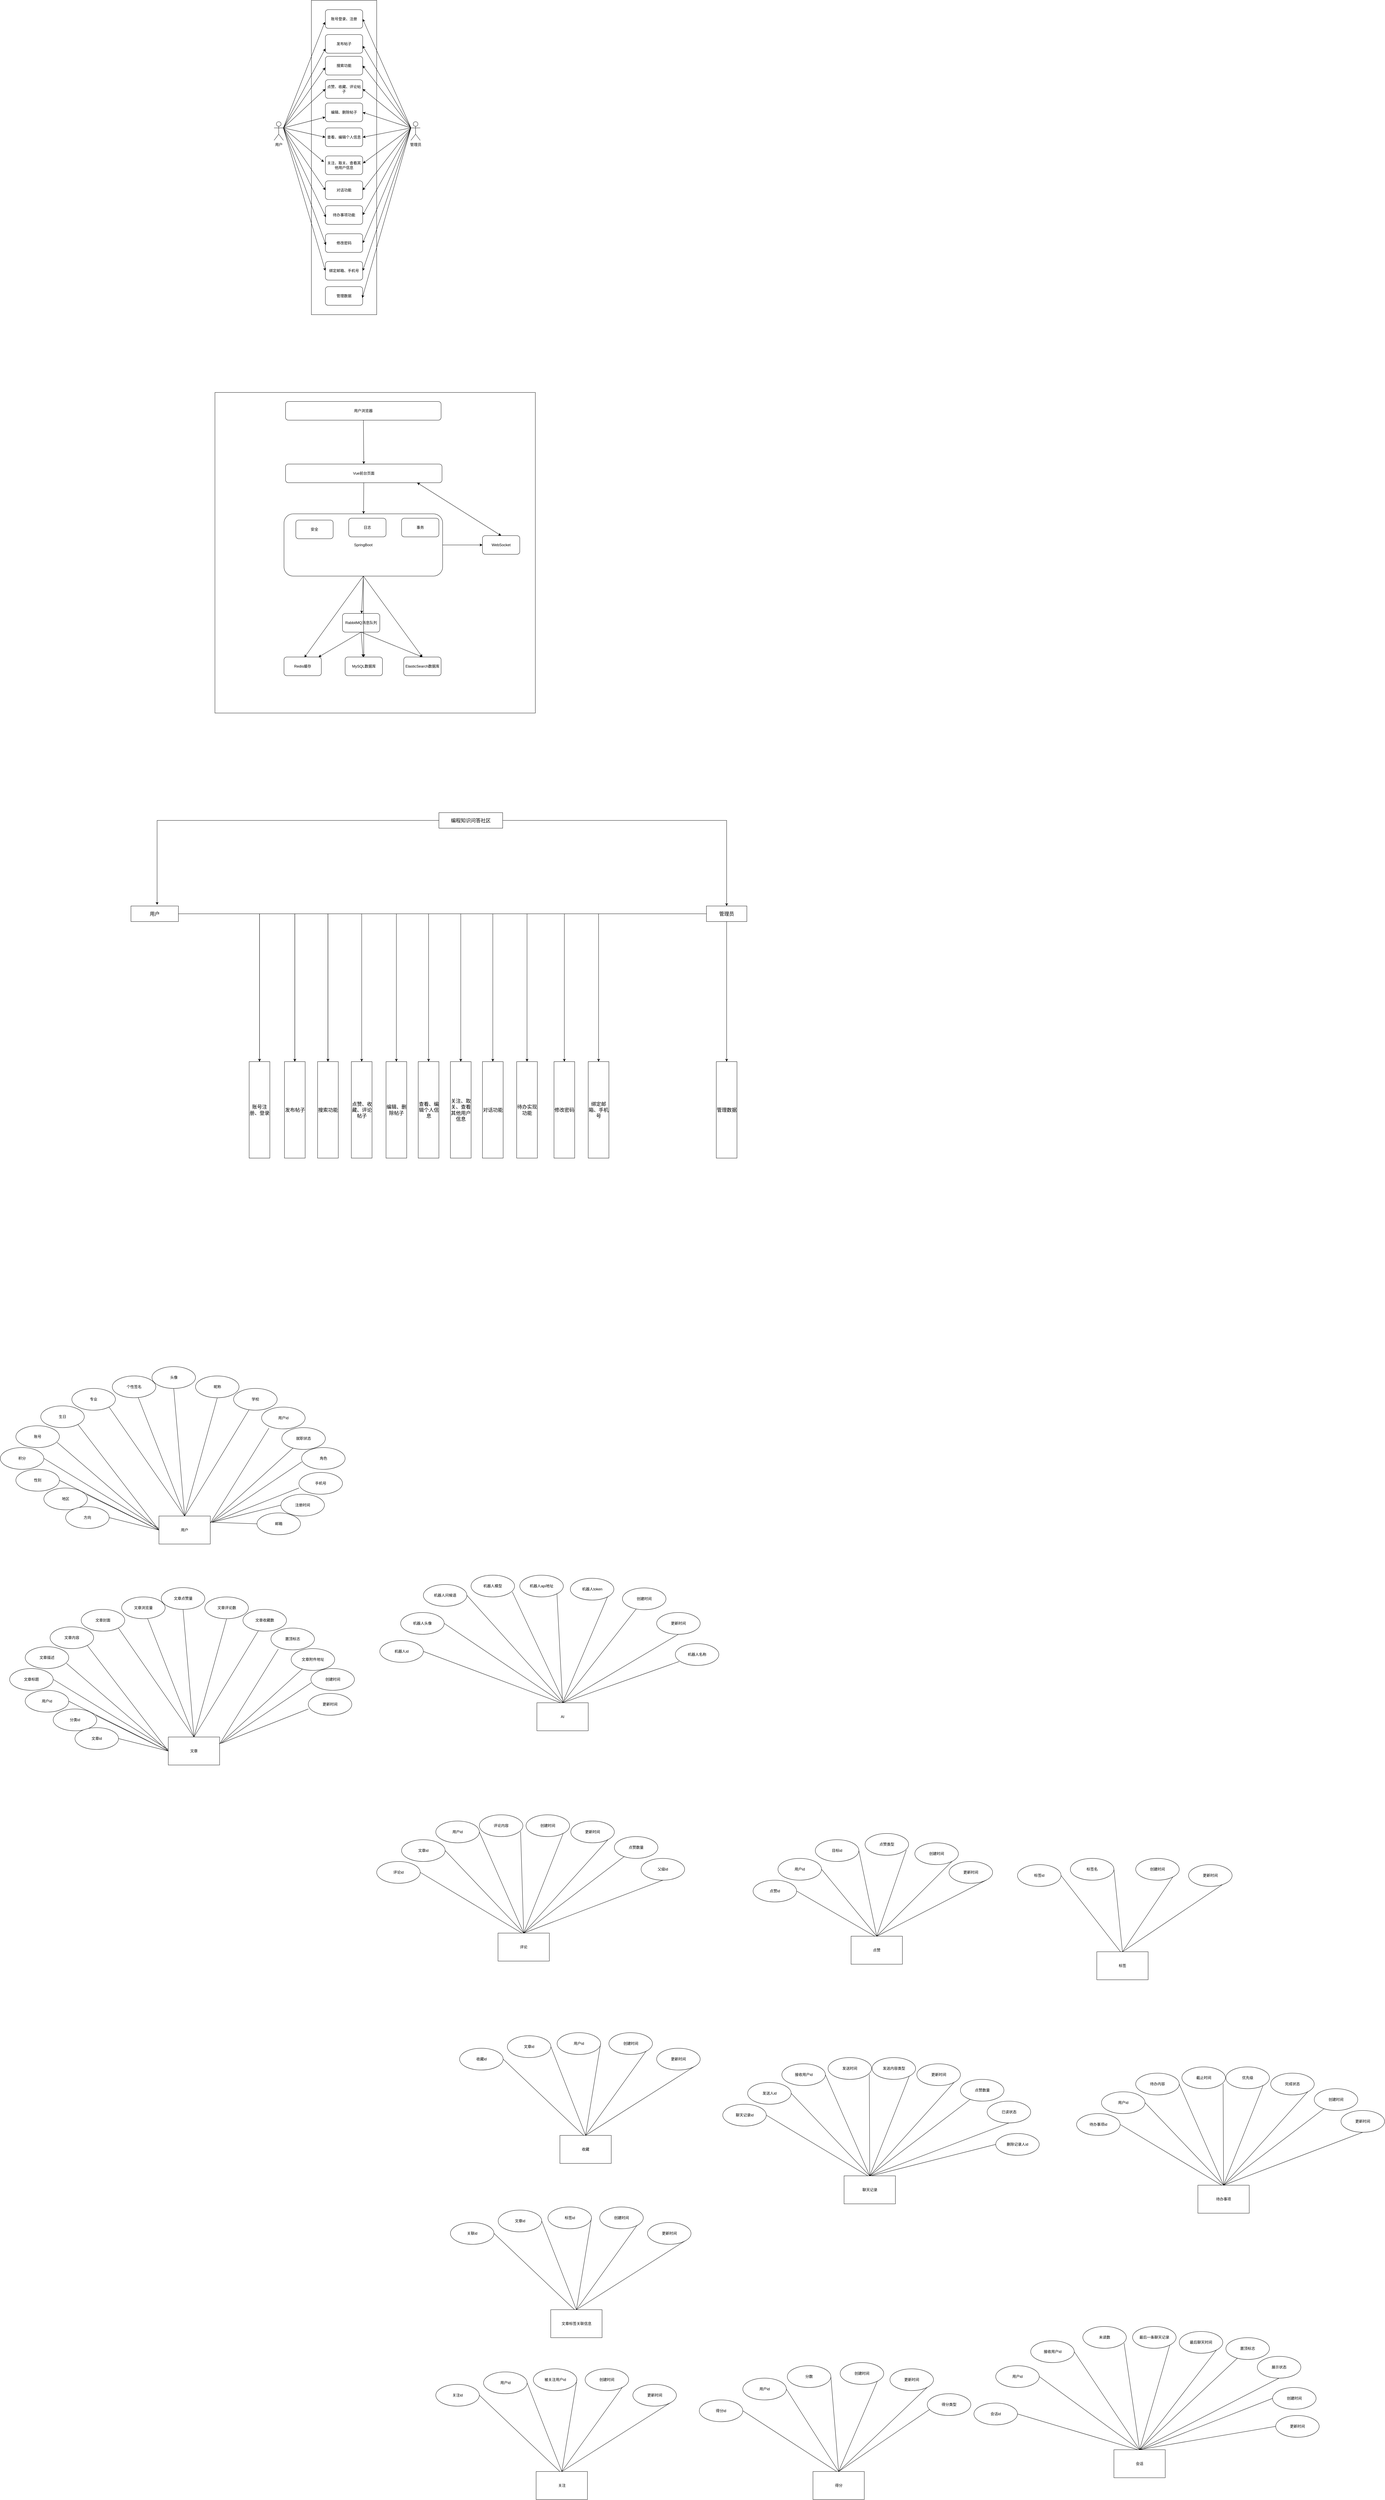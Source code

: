 <mxfile version="24.2.2" type="github">
  <diagram name="第 1 页" id="l7AOKVg5zdft-stvk1W-">
    <mxGraphModel dx="3546" dy="1218" grid="1" gridSize="10" guides="1" tooltips="1" connect="1" arrows="1" fold="1" page="1" pageScale="1" pageWidth="827" pageHeight="1169" math="0" shadow="0">
      <root>
        <mxCell id="0" />
        <mxCell id="1" parent="0" />
        <mxCell id="i24FzNPqhmpfHmP48VBv-1" value="用户" style="shape=umlActor;verticalLabelPosition=bottom;verticalAlign=top;html=1;" vertex="1" parent="1">
          <mxGeometry x="-680" y="480" width="30" height="60" as="geometry" />
        </mxCell>
        <mxCell id="i24FzNPqhmpfHmP48VBv-2" value="管理员" style="shape=umlActor;verticalLabelPosition=bottom;verticalAlign=top;html=1;" vertex="1" parent="1">
          <mxGeometry x="-240" y="480" width="30" height="60" as="geometry" />
        </mxCell>
        <mxCell id="i24FzNPqhmpfHmP48VBv-6" value="" style="rounded=0;whiteSpace=wrap;html=1;" vertex="1" parent="1">
          <mxGeometry x="-560" y="90" width="210" height="1010" as="geometry" />
        </mxCell>
        <mxCell id="i24FzNPqhmpfHmP48VBv-8" value="账号登录、注册" style="rounded=1;whiteSpace=wrap;html=1;" vertex="1" parent="1">
          <mxGeometry x="-515" y="120" width="120" height="60" as="geometry" />
        </mxCell>
        <mxCell id="i24FzNPqhmpfHmP48VBv-9" value="发布帖子" style="rounded=1;whiteSpace=wrap;html=1;" vertex="1" parent="1">
          <mxGeometry x="-515" y="200" width="120" height="60" as="geometry" />
        </mxCell>
        <mxCell id="i24FzNPqhmpfHmP48VBv-11" value="搜索功能" style="rounded=1;whiteSpace=wrap;html=1;" vertex="1" parent="1">
          <mxGeometry x="-515" y="270" width="120" height="60" as="geometry" />
        </mxCell>
        <mxCell id="i24FzNPqhmpfHmP48VBv-12" value="点赞、收藏、评论帖子" style="rounded=1;whiteSpace=wrap;html=1;" vertex="1" parent="1">
          <mxGeometry x="-515" y="345" width="120" height="60" as="geometry" />
        </mxCell>
        <mxCell id="i24FzNPqhmpfHmP48VBv-13" value="编辑、删除帖子" style="rounded=1;whiteSpace=wrap;html=1;" vertex="1" parent="1">
          <mxGeometry x="-515" y="420" width="120" height="60" as="geometry" />
        </mxCell>
        <mxCell id="i24FzNPqhmpfHmP48VBv-14" value="查看、编辑个人信息" style="rounded=1;whiteSpace=wrap;html=1;" vertex="1" parent="1">
          <mxGeometry x="-515" y="500" width="120" height="60" as="geometry" />
        </mxCell>
        <mxCell id="i24FzNPqhmpfHmP48VBv-15" value="关注、取关、查看其他用户信息" style="rounded=1;whiteSpace=wrap;html=1;" vertex="1" parent="1">
          <mxGeometry x="-515" y="590" width="120" height="60" as="geometry" />
        </mxCell>
        <mxCell id="i24FzNPqhmpfHmP48VBv-16" value="对话功能" style="rounded=1;whiteSpace=wrap;html=1;" vertex="1" parent="1">
          <mxGeometry x="-515" y="670" width="120" height="60" as="geometry" />
        </mxCell>
        <mxCell id="i24FzNPqhmpfHmP48VBv-17" value="待办事项功能" style="rounded=1;whiteSpace=wrap;html=1;" vertex="1" parent="1">
          <mxGeometry x="-515" y="750" width="120" height="60" as="geometry" />
        </mxCell>
        <mxCell id="i24FzNPqhmpfHmP48VBv-18" value="修改密码" style="rounded=1;whiteSpace=wrap;html=1;" vertex="1" parent="1">
          <mxGeometry x="-515" y="840" width="120" height="60" as="geometry" />
        </mxCell>
        <mxCell id="i24FzNPqhmpfHmP48VBv-19" value="绑定邮箱、手机号" style="rounded=1;whiteSpace=wrap;html=1;" vertex="1" parent="1">
          <mxGeometry x="-515" y="929" width="120" height="60" as="geometry" />
        </mxCell>
        <mxCell id="i24FzNPqhmpfHmP48VBv-21" value="管理数据" style="rounded=1;whiteSpace=wrap;html=1;" vertex="1" parent="1">
          <mxGeometry x="-515" y="1010" width="120" height="60" as="geometry" />
        </mxCell>
        <mxCell id="i24FzNPqhmpfHmP48VBv-22" value="" style="endArrow=classic;html=1;rounded=0;entryX=-0.012;entryY=0.658;entryDx=0;entryDy=0;entryPerimeter=0;" edge="1" parent="1" target="i24FzNPqhmpfHmP48VBv-8">
          <mxGeometry width="50" height="50" relative="1" as="geometry">
            <mxPoint x="-650" y="500" as="sourcePoint" />
            <mxPoint x="-600" y="450" as="targetPoint" />
          </mxGeometry>
        </mxCell>
        <mxCell id="i24FzNPqhmpfHmP48VBv-24" value="" style="endArrow=classic;html=1;rounded=0;exitX=1;exitY=0.333;exitDx=0;exitDy=0;exitPerimeter=0;" edge="1" parent="1" source="i24FzNPqhmpfHmP48VBv-1" target="i24FzNPqhmpfHmP48VBv-13">
          <mxGeometry width="50" height="50" relative="1" as="geometry">
            <mxPoint x="-640" y="510" as="sourcePoint" />
            <mxPoint x="-506" y="169" as="targetPoint" />
          </mxGeometry>
        </mxCell>
        <mxCell id="i24FzNPqhmpfHmP48VBv-25" value="" style="endArrow=classic;html=1;rounded=0;entryX=0;entryY=0.75;entryDx=0;entryDy=0;exitX=1;exitY=0.333;exitDx=0;exitDy=0;exitPerimeter=0;" edge="1" parent="1" source="i24FzNPqhmpfHmP48VBv-1" target="i24FzNPqhmpfHmP48VBv-9">
          <mxGeometry width="50" height="50" relative="1" as="geometry">
            <mxPoint x="-630" y="520" as="sourcePoint" />
            <mxPoint x="-496" y="179" as="targetPoint" />
          </mxGeometry>
        </mxCell>
        <mxCell id="i24FzNPqhmpfHmP48VBv-26" value="" style="endArrow=classic;html=1;rounded=0;entryX=-0.006;entryY=0.603;entryDx=0;entryDy=0;entryPerimeter=0;" edge="1" parent="1" target="i24FzNPqhmpfHmP48VBv-11">
          <mxGeometry width="50" height="50" relative="1" as="geometry">
            <mxPoint x="-650" y="500" as="sourcePoint" />
            <mxPoint x="-486" y="189" as="targetPoint" />
          </mxGeometry>
        </mxCell>
        <mxCell id="i24FzNPqhmpfHmP48VBv-27" value="" style="endArrow=classic;html=1;rounded=0;entryX=0;entryY=0.5;entryDx=0;entryDy=0;" edge="1" parent="1" target="i24FzNPqhmpfHmP48VBv-12">
          <mxGeometry width="50" height="50" relative="1" as="geometry">
            <mxPoint x="-650" y="500" as="sourcePoint" />
            <mxPoint x="-476" y="199" as="targetPoint" />
          </mxGeometry>
        </mxCell>
        <mxCell id="i24FzNPqhmpfHmP48VBv-28" value="" style="endArrow=classic;html=1;rounded=0;entryX=0;entryY=0.5;entryDx=0;entryDy=0;exitX=1;exitY=0.333;exitDx=0;exitDy=0;exitPerimeter=0;" edge="1" parent="1" source="i24FzNPqhmpfHmP48VBv-1" target="i24FzNPqhmpfHmP48VBv-14">
          <mxGeometry width="50" height="50" relative="1" as="geometry">
            <mxPoint x="-600" y="550" as="sourcePoint" />
            <mxPoint x="-466" y="209" as="targetPoint" />
          </mxGeometry>
        </mxCell>
        <mxCell id="i24FzNPqhmpfHmP48VBv-29" value="" style="endArrow=classic;html=1;rounded=0;exitX=1;exitY=0.333;exitDx=0;exitDy=0;exitPerimeter=0;entryX=-0.04;entryY=0.325;entryDx=0;entryDy=0;entryPerimeter=0;" edge="1" parent="1" source="i24FzNPqhmpfHmP48VBv-1" target="i24FzNPqhmpfHmP48VBv-15">
          <mxGeometry width="50" height="50" relative="1" as="geometry">
            <mxPoint x="-390" y="590" as="sourcePoint" />
            <mxPoint x="-340" y="540" as="targetPoint" />
          </mxGeometry>
        </mxCell>
        <mxCell id="i24FzNPqhmpfHmP48VBv-30" value="" style="endArrow=classic;html=1;rounded=0;entryX=0;entryY=0.5;entryDx=0;entryDy=0;" edge="1" parent="1" target="i24FzNPqhmpfHmP48VBv-16">
          <mxGeometry width="50" height="50" relative="1" as="geometry">
            <mxPoint x="-650" y="500" as="sourcePoint" />
            <mxPoint x="-456" y="219" as="targetPoint" />
          </mxGeometry>
        </mxCell>
        <mxCell id="i24FzNPqhmpfHmP48VBv-31" value="" style="endArrow=classic;html=1;rounded=0;entryX=0.015;entryY=0.617;entryDx=0;entryDy=0;entryPerimeter=0;exitX=1;exitY=0.333;exitDx=0;exitDy=0;exitPerimeter=0;" edge="1" parent="1" source="i24FzNPqhmpfHmP48VBv-1" target="i24FzNPqhmpfHmP48VBv-17">
          <mxGeometry width="50" height="50" relative="1" as="geometry">
            <mxPoint x="-650" y="510" as="sourcePoint" />
            <mxPoint x="-446" y="229" as="targetPoint" />
          </mxGeometry>
        </mxCell>
        <mxCell id="i24FzNPqhmpfHmP48VBv-32" value="" style="endArrow=classic;html=1;rounded=0;entryX=0.015;entryY=0.603;entryDx=0;entryDy=0;entryPerimeter=0;" edge="1" parent="1" target="i24FzNPqhmpfHmP48VBv-18">
          <mxGeometry width="50" height="50" relative="1" as="geometry">
            <mxPoint x="-650" y="500" as="sourcePoint" />
            <mxPoint x="-436" y="239" as="targetPoint" />
          </mxGeometry>
        </mxCell>
        <mxCell id="i24FzNPqhmpfHmP48VBv-33" value="" style="endArrow=classic;html=1;rounded=0;entryX=0;entryY=0.5;entryDx=0;entryDy=0;exitX=1;exitY=0.333;exitDx=0;exitDy=0;exitPerimeter=0;" edge="1" parent="1" source="i24FzNPqhmpfHmP48VBv-1" target="i24FzNPqhmpfHmP48VBv-19">
          <mxGeometry width="50" height="50" relative="1" as="geometry">
            <mxPoint x="-650" y="510" as="sourcePoint" />
            <mxPoint x="-426" y="249" as="targetPoint" />
          </mxGeometry>
        </mxCell>
        <mxCell id="i24FzNPqhmpfHmP48VBv-34" value="" style="endArrow=classic;html=1;rounded=0;entryX=1;entryY=0.5;entryDx=0;entryDy=0;exitX=0;exitY=0.333;exitDx=0;exitDy=0;exitPerimeter=0;" edge="1" parent="1" source="i24FzNPqhmpfHmP48VBv-2" target="i24FzNPqhmpfHmP48VBv-8">
          <mxGeometry width="50" height="50" relative="1" as="geometry">
            <mxPoint x="-550" y="600" as="sourcePoint" />
            <mxPoint x="-416" y="259" as="targetPoint" />
          </mxGeometry>
        </mxCell>
        <mxCell id="i24FzNPqhmpfHmP48VBv-35" value="" style="endArrow=classic;html=1;rounded=0;entryX=1.001;entryY=0.603;entryDx=0;entryDy=0;entryPerimeter=0;" edge="1" parent="1" target="i24FzNPqhmpfHmP48VBv-9">
          <mxGeometry width="50" height="50" relative="1" as="geometry">
            <mxPoint x="-240" y="500" as="sourcePoint" />
            <mxPoint x="-385" y="160" as="targetPoint" />
          </mxGeometry>
        </mxCell>
        <mxCell id="i24FzNPqhmpfHmP48VBv-36" value="" style="endArrow=classic;html=1;rounded=0;entryX=1;entryY=0.5;entryDx=0;entryDy=0;" edge="1" parent="1" target="i24FzNPqhmpfHmP48VBv-11">
          <mxGeometry width="50" height="50" relative="1" as="geometry">
            <mxPoint x="-240" y="500" as="sourcePoint" />
            <mxPoint x="-385" y="246" as="targetPoint" />
          </mxGeometry>
        </mxCell>
        <mxCell id="i24FzNPqhmpfHmP48VBv-37" value="" style="endArrow=classic;html=1;rounded=0;entryX=1;entryY=0.5;entryDx=0;entryDy=0;" edge="1" parent="1" target="i24FzNPqhmpfHmP48VBv-12">
          <mxGeometry width="50" height="50" relative="1" as="geometry">
            <mxPoint x="-240" y="500" as="sourcePoint" />
            <mxPoint x="-340" y="540" as="targetPoint" />
          </mxGeometry>
        </mxCell>
        <mxCell id="i24FzNPqhmpfHmP48VBv-40" value="" style="endArrow=classic;html=1;rounded=0;entryX=1;entryY=0.5;entryDx=0;entryDy=0;" edge="1" parent="1" target="i24FzNPqhmpfHmP48VBv-13">
          <mxGeometry width="50" height="50" relative="1" as="geometry">
            <mxPoint x="-240" y="500" as="sourcePoint" />
            <mxPoint x="-340" y="540" as="targetPoint" />
          </mxGeometry>
        </mxCell>
        <mxCell id="i24FzNPqhmpfHmP48VBv-41" value="" style="endArrow=classic;html=1;rounded=0;entryX=1;entryY=0.5;entryDx=0;entryDy=0;" edge="1" parent="1" target="i24FzNPqhmpfHmP48VBv-14">
          <mxGeometry width="50" height="50" relative="1" as="geometry">
            <mxPoint x="-240" y="500" as="sourcePoint" />
            <mxPoint x="-340" y="540" as="targetPoint" />
          </mxGeometry>
        </mxCell>
        <mxCell id="i24FzNPqhmpfHmP48VBv-42" value="" style="endArrow=classic;html=1;rounded=0;entryX=1.008;entryY=0.394;entryDx=0;entryDy=0;entryPerimeter=0;" edge="1" parent="1" target="i24FzNPqhmpfHmP48VBv-15">
          <mxGeometry width="50" height="50" relative="1" as="geometry">
            <mxPoint x="-240" y="500" as="sourcePoint" />
            <mxPoint x="-385" y="540" as="targetPoint" />
          </mxGeometry>
        </mxCell>
        <mxCell id="i24FzNPqhmpfHmP48VBv-43" value="" style="endArrow=classic;html=1;rounded=0;entryX=1;entryY=0.5;entryDx=0;entryDy=0;" edge="1" parent="1" target="i24FzNPqhmpfHmP48VBv-16">
          <mxGeometry width="50" height="50" relative="1" as="geometry">
            <mxPoint x="-240" y="500" as="sourcePoint" />
            <mxPoint x="-375" y="550" as="targetPoint" />
          </mxGeometry>
        </mxCell>
        <mxCell id="i24FzNPqhmpfHmP48VBv-44" value="" style="endArrow=classic;html=1;rounded=0;entryX=1;entryY=0.5;entryDx=0;entryDy=0;" edge="1" parent="1" target="i24FzNPqhmpfHmP48VBv-17">
          <mxGeometry width="50" height="50" relative="1" as="geometry">
            <mxPoint x="-240" y="500" as="sourcePoint" />
            <mxPoint x="-365" y="560" as="targetPoint" />
          </mxGeometry>
        </mxCell>
        <mxCell id="i24FzNPqhmpfHmP48VBv-45" value="" style="endArrow=classic;html=1;rounded=0;entryX=1;entryY=0.5;entryDx=0;entryDy=0;" edge="1" parent="1" target="i24FzNPqhmpfHmP48VBv-18">
          <mxGeometry width="50" height="50" relative="1" as="geometry">
            <mxPoint x="-240" y="500" as="sourcePoint" />
            <mxPoint x="-355" y="570" as="targetPoint" />
          </mxGeometry>
        </mxCell>
        <mxCell id="i24FzNPqhmpfHmP48VBv-46" value="" style="endArrow=classic;html=1;rounded=0;entryX=1;entryY=0.5;entryDx=0;entryDy=0;" edge="1" parent="1" target="i24FzNPqhmpfHmP48VBv-19">
          <mxGeometry width="50" height="50" relative="1" as="geometry">
            <mxPoint x="-240" y="500" as="sourcePoint" />
            <mxPoint x="-345" y="580" as="targetPoint" />
          </mxGeometry>
        </mxCell>
        <mxCell id="i24FzNPqhmpfHmP48VBv-47" value="" style="endArrow=classic;html=1;rounded=0;entryX=0.988;entryY=0.603;entryDx=0;entryDy=0;entryPerimeter=0;" edge="1" parent="1" target="i24FzNPqhmpfHmP48VBv-21">
          <mxGeometry width="50" height="50" relative="1" as="geometry">
            <mxPoint x="-240" y="500" as="sourcePoint" />
            <mxPoint x="-389" y="1047" as="targetPoint" />
          </mxGeometry>
        </mxCell>
        <mxCell id="i24FzNPqhmpfHmP48VBv-48" value="" style="whiteSpace=wrap;html=1;aspect=fixed;" vertex="1" parent="1">
          <mxGeometry x="-870" y="1350" width="1030" height="1030" as="geometry" />
        </mxCell>
        <mxCell id="i24FzNPqhmpfHmP48VBv-49" value="用户浏览器" style="rounded=1;whiteSpace=wrap;html=1;" vertex="1" parent="1">
          <mxGeometry x="-643" y="1379" width="500" height="60" as="geometry" />
        </mxCell>
        <mxCell id="i24FzNPqhmpfHmP48VBv-50" value="Redis缓存" style="rounded=1;whiteSpace=wrap;html=1;" vertex="1" parent="1">
          <mxGeometry x="-648" y="2200" width="120" height="60" as="geometry" />
        </mxCell>
        <mxCell id="i24FzNPqhmpfHmP48VBv-51" value="Vue前台页面" style="rounded=1;whiteSpace=wrap;html=1;" vertex="1" parent="1">
          <mxGeometry x="-643" y="1580" width="503" height="60" as="geometry" />
        </mxCell>
        <mxCell id="i24FzNPqhmpfHmP48VBv-52" value="MySQL数据库" style="rounded=1;whiteSpace=wrap;html=1;" vertex="1" parent="1">
          <mxGeometry x="-451.5" y="2200" width="120" height="60" as="geometry" />
        </mxCell>
        <mxCell id="i24FzNPqhmpfHmP48VBv-53" value="SpringBoot" style="rounded=1;whiteSpace=wrap;html=1;" vertex="1" parent="1">
          <mxGeometry x="-648" y="1740" width="510" height="200" as="geometry" />
        </mxCell>
        <mxCell id="i24FzNPqhmpfHmP48VBv-54" value="ElasticSearch数据库" style="rounded=1;whiteSpace=wrap;html=1;" vertex="1" parent="1">
          <mxGeometry x="-263" y="2200" width="120" height="60" as="geometry" />
        </mxCell>
        <mxCell id="i24FzNPqhmpfHmP48VBv-55" value="RabbitMQ消息队列" style="rounded=1;whiteSpace=wrap;html=1;" vertex="1" parent="1">
          <mxGeometry x="-460" y="2060" width="120" height="60" as="geometry" />
        </mxCell>
        <mxCell id="i24FzNPqhmpfHmP48VBv-56" value="WebSocket" style="rounded=1;whiteSpace=wrap;html=1;" vertex="1" parent="1">
          <mxGeometry x="-10" y="1810" width="120" height="60" as="geometry" />
        </mxCell>
        <mxCell id="i24FzNPqhmpfHmP48VBv-60" value="" style="endArrow=classic;html=1;rounded=0;entryX=0.5;entryY=0;entryDx=0;entryDy=0;" edge="1" parent="1" source="i24FzNPqhmpfHmP48VBv-49" target="i24FzNPqhmpfHmP48VBv-51">
          <mxGeometry width="50" height="50" relative="1" as="geometry">
            <mxPoint x="-340" y="1650" as="sourcePoint" />
            <mxPoint x="-290" y="1600" as="targetPoint" />
          </mxGeometry>
        </mxCell>
        <mxCell id="i24FzNPqhmpfHmP48VBv-61" value="" style="endArrow=classic;html=1;rounded=0;exitX=0.5;exitY=1;exitDx=0;exitDy=0;" edge="1" parent="1" source="i24FzNPqhmpfHmP48VBv-51" target="i24FzNPqhmpfHmP48VBv-53">
          <mxGeometry width="50" height="50" relative="1" as="geometry">
            <mxPoint x="-340" y="1650" as="sourcePoint" />
            <mxPoint x="-290" y="1600" as="targetPoint" />
          </mxGeometry>
        </mxCell>
        <mxCell id="i24FzNPqhmpfHmP48VBv-62" value="" style="endArrow=classic;html=1;rounded=0;exitX=0.5;exitY=1;exitDx=0;exitDy=0;" edge="1" parent="1" source="i24FzNPqhmpfHmP48VBv-53" target="i24FzNPqhmpfHmP48VBv-55">
          <mxGeometry width="50" height="50" relative="1" as="geometry">
            <mxPoint x="-340" y="1650" as="sourcePoint" />
            <mxPoint x="-290" y="1600" as="targetPoint" />
          </mxGeometry>
        </mxCell>
        <mxCell id="i24FzNPqhmpfHmP48VBv-63" value="" style="endArrow=classic;html=1;rounded=0;exitX=0.5;exitY=1;exitDx=0;exitDy=0;" edge="1" parent="1" source="i24FzNPqhmpfHmP48VBv-55" target="i24FzNPqhmpfHmP48VBv-50">
          <mxGeometry width="50" height="50" relative="1" as="geometry">
            <mxPoint x="-340" y="1650" as="sourcePoint" />
            <mxPoint x="-290" y="1600" as="targetPoint" />
          </mxGeometry>
        </mxCell>
        <mxCell id="i24FzNPqhmpfHmP48VBv-64" value="" style="endArrow=classic;html=1;rounded=0;exitX=0.5;exitY=1;exitDx=0;exitDy=0;" edge="1" parent="1" source="i24FzNPqhmpfHmP48VBv-55" target="i24FzNPqhmpfHmP48VBv-52">
          <mxGeometry width="50" height="50" relative="1" as="geometry">
            <mxPoint x="-340" y="1650" as="sourcePoint" />
            <mxPoint x="-290" y="1600" as="targetPoint" />
          </mxGeometry>
        </mxCell>
        <mxCell id="i24FzNPqhmpfHmP48VBv-65" value="" style="endArrow=classic;html=1;rounded=0;exitX=0.5;exitY=1;exitDx=0;exitDy=0;entryX=0.5;entryY=0;entryDx=0;entryDy=0;" edge="1" parent="1" source="i24FzNPqhmpfHmP48VBv-55" target="i24FzNPqhmpfHmP48VBv-54">
          <mxGeometry width="50" height="50" relative="1" as="geometry">
            <mxPoint x="-440" y="2200" as="sourcePoint" />
            <mxPoint x="-140" y="2320" as="targetPoint" />
          </mxGeometry>
        </mxCell>
        <mxCell id="i24FzNPqhmpfHmP48VBv-66" value="" style="endArrow=classic;html=1;rounded=0;exitX=0.5;exitY=1;exitDx=0;exitDy=0;entryX=0.547;entryY=0.019;entryDx=0;entryDy=0;entryPerimeter=0;" edge="1" parent="1" source="i24FzNPqhmpfHmP48VBv-53" target="i24FzNPqhmpfHmP48VBv-50">
          <mxGeometry width="50" height="50" relative="1" as="geometry">
            <mxPoint x="-340" y="1650" as="sourcePoint" />
            <mxPoint x="-290" y="1600" as="targetPoint" />
          </mxGeometry>
        </mxCell>
        <mxCell id="i24FzNPqhmpfHmP48VBv-68" value="" style="endArrow=classic;startArrow=classic;html=1;rounded=0;exitX=0.5;exitY=0;exitDx=0;exitDy=0;" edge="1" parent="1" source="i24FzNPqhmpfHmP48VBv-56">
          <mxGeometry width="50" height="50" relative="1" as="geometry">
            <mxPoint x="-340" y="1650" as="sourcePoint" />
            <mxPoint x="-220" y="1640" as="targetPoint" />
          </mxGeometry>
        </mxCell>
        <mxCell id="i24FzNPqhmpfHmP48VBv-70" value="事务" style="rounded=1;whiteSpace=wrap;html=1;" vertex="1" parent="1">
          <mxGeometry x="-270" y="1754" width="120" height="60" as="geometry" />
        </mxCell>
        <mxCell id="i24FzNPqhmpfHmP48VBv-71" value="日志" style="rounded=1;whiteSpace=wrap;html=1;" vertex="1" parent="1">
          <mxGeometry x="-440" y="1754" width="120" height="60" as="geometry" />
        </mxCell>
        <mxCell id="i24FzNPqhmpfHmP48VBv-72" value="安全" style="rounded=1;whiteSpace=wrap;html=1;" vertex="1" parent="1">
          <mxGeometry x="-610" y="1760" width="120" height="60" as="geometry" />
        </mxCell>
        <mxCell id="i24FzNPqhmpfHmP48VBv-73" value="" style="endArrow=classic;html=1;rounded=0;exitX=0.5;exitY=1;exitDx=0;exitDy=0;entryX=0.5;entryY=0;entryDx=0;entryDy=0;" edge="1" parent="1" source="i24FzNPqhmpfHmP48VBv-53" target="i24FzNPqhmpfHmP48VBv-52">
          <mxGeometry width="50" height="50" relative="1" as="geometry">
            <mxPoint x="-365" y="2010" as="sourcePoint" />
            <mxPoint x="-594" y="2071" as="targetPoint" />
          </mxGeometry>
        </mxCell>
        <mxCell id="i24FzNPqhmpfHmP48VBv-74" value="" style="endArrow=classic;html=1;rounded=0;entryX=0.5;entryY=0;entryDx=0;entryDy=0;exitX=0.5;exitY=1;exitDx=0;exitDy=0;" edge="1" parent="1" source="i24FzNPqhmpfHmP48VBv-53" target="i24FzNPqhmpfHmP48VBv-54">
          <mxGeometry width="50" height="50" relative="1" as="geometry">
            <mxPoint x="-380" y="2000" as="sourcePoint" />
            <mxPoint x="-540" y="2220" as="targetPoint" />
          </mxGeometry>
        </mxCell>
        <mxCell id="i24FzNPqhmpfHmP48VBv-76" value="" style="endArrow=classic;html=1;rounded=0;entryX=0;entryY=0.5;entryDx=0;entryDy=0;" edge="1" parent="1" source="i24FzNPqhmpfHmP48VBv-53" target="i24FzNPqhmpfHmP48VBv-56">
          <mxGeometry width="50" height="50" relative="1" as="geometry">
            <mxPoint x="-280" y="2050" as="sourcePoint" />
            <mxPoint x="-230" y="2000" as="targetPoint" />
          </mxGeometry>
        </mxCell>
        <mxCell id="i24FzNPqhmpfHmP48VBv-113" style="edgeStyle=orthogonalEdgeStyle;rounded=0;orthogonalLoop=1;jettySize=auto;html=1;entryX=0.5;entryY=0;entryDx=0;entryDy=0;" edge="1" parent="1" source="i24FzNPqhmpfHmP48VBv-85" target="i24FzNPqhmpfHmP48VBv-87">
          <mxGeometry relative="1" as="geometry" />
        </mxCell>
        <mxCell id="i24FzNPqhmpfHmP48VBv-85" value="编程知识问答社区" style="rounded=0;whiteSpace=wrap;html=1;fontSize=16;" vertex="1" parent="1">
          <mxGeometry x="-150" y="2700" width="205" height="50" as="geometry" />
        </mxCell>
        <mxCell id="i24FzNPqhmpfHmP48VBv-119" style="edgeStyle=orthogonalEdgeStyle;rounded=0;orthogonalLoop=1;jettySize=auto;html=1;entryX=0.5;entryY=0;entryDx=0;entryDy=0;" edge="1" parent="1" source="i24FzNPqhmpfHmP48VBv-86" target="i24FzNPqhmpfHmP48VBv-89">
          <mxGeometry relative="1" as="geometry" />
        </mxCell>
        <mxCell id="i24FzNPqhmpfHmP48VBv-120" style="edgeStyle=orthogonalEdgeStyle;rounded=0;orthogonalLoop=1;jettySize=auto;html=1;entryX=0.5;entryY=0;entryDx=0;entryDy=0;" edge="1" parent="1" source="i24FzNPqhmpfHmP48VBv-86" target="i24FzNPqhmpfHmP48VBv-90">
          <mxGeometry relative="1" as="geometry" />
        </mxCell>
        <mxCell id="i24FzNPqhmpfHmP48VBv-121" style="edgeStyle=orthogonalEdgeStyle;rounded=0;orthogonalLoop=1;jettySize=auto;html=1;entryX=0.5;entryY=0;entryDx=0;entryDy=0;" edge="1" parent="1" source="i24FzNPqhmpfHmP48VBv-86" target="i24FzNPqhmpfHmP48VBv-91">
          <mxGeometry relative="1" as="geometry" />
        </mxCell>
        <mxCell id="i24FzNPqhmpfHmP48VBv-86" value="用户" style="rounded=0;whiteSpace=wrap;html=1;fontSize=16;" vertex="1" parent="1">
          <mxGeometry x="-1140" y="3000" width="152.5" height="50" as="geometry" />
        </mxCell>
        <mxCell id="i24FzNPqhmpfHmP48VBv-106" style="edgeStyle=orthogonalEdgeStyle;rounded=0;orthogonalLoop=1;jettySize=auto;html=1;entryX=0.5;entryY=0;entryDx=0;entryDy=0;exitX=0.5;exitY=1;exitDx=0;exitDy=0;" edge="1" parent="1" source="i24FzNPqhmpfHmP48VBv-87" target="i24FzNPqhmpfHmP48VBv-100">
          <mxGeometry relative="1" as="geometry" />
        </mxCell>
        <mxCell id="i24FzNPqhmpfHmP48VBv-107" style="edgeStyle=orthogonalEdgeStyle;rounded=0;orthogonalLoop=1;jettySize=auto;html=1;entryX=0.5;entryY=0;entryDx=0;entryDy=0;exitX=0;exitY=0.5;exitDx=0;exitDy=0;" edge="1" parent="1" source="i24FzNPqhmpfHmP48VBv-87" target="i24FzNPqhmpfHmP48VBv-99">
          <mxGeometry relative="1" as="geometry">
            <mxPoint x="1020" y="3025" as="sourcePoint" />
          </mxGeometry>
        </mxCell>
        <mxCell id="i24FzNPqhmpfHmP48VBv-108" style="edgeStyle=orthogonalEdgeStyle;rounded=0;orthogonalLoop=1;jettySize=auto;html=1;entryX=0.5;entryY=0;entryDx=0;entryDy=0;" edge="1" parent="1" source="i24FzNPqhmpfHmP48VBv-87" target="i24FzNPqhmpfHmP48VBv-98">
          <mxGeometry relative="1" as="geometry" />
        </mxCell>
        <mxCell id="i24FzNPqhmpfHmP48VBv-109" style="edgeStyle=orthogonalEdgeStyle;rounded=0;orthogonalLoop=1;jettySize=auto;html=1;entryX=0.5;entryY=0;entryDx=0;entryDy=0;" edge="1" parent="1" source="i24FzNPqhmpfHmP48VBv-87" target="i24FzNPqhmpfHmP48VBv-97">
          <mxGeometry relative="1" as="geometry" />
        </mxCell>
        <mxCell id="i24FzNPqhmpfHmP48VBv-110" style="edgeStyle=orthogonalEdgeStyle;rounded=0;orthogonalLoop=1;jettySize=auto;html=1;entryX=0.5;entryY=0;entryDx=0;entryDy=0;" edge="1" parent="1" source="i24FzNPqhmpfHmP48VBv-87" target="i24FzNPqhmpfHmP48VBv-96">
          <mxGeometry relative="1" as="geometry" />
        </mxCell>
        <mxCell id="i24FzNPqhmpfHmP48VBv-111" style="edgeStyle=orthogonalEdgeStyle;rounded=0;orthogonalLoop=1;jettySize=auto;html=1;entryX=0.5;entryY=0;entryDx=0;entryDy=0;" edge="1" parent="1" source="i24FzNPqhmpfHmP48VBv-87" target="i24FzNPqhmpfHmP48VBv-95">
          <mxGeometry relative="1" as="geometry" />
        </mxCell>
        <mxCell id="i24FzNPqhmpfHmP48VBv-112" style="edgeStyle=orthogonalEdgeStyle;rounded=0;orthogonalLoop=1;jettySize=auto;html=1;entryX=0.5;entryY=0;entryDx=0;entryDy=0;" edge="1" parent="1" source="i24FzNPqhmpfHmP48VBv-87" target="i24FzNPqhmpfHmP48VBv-94">
          <mxGeometry relative="1" as="geometry" />
        </mxCell>
        <mxCell id="i24FzNPqhmpfHmP48VBv-114" style="edgeStyle=orthogonalEdgeStyle;rounded=0;orthogonalLoop=1;jettySize=auto;html=1;entryX=0.5;entryY=0;entryDx=0;entryDy=0;" edge="1" parent="1" source="i24FzNPqhmpfHmP48VBv-87" target="i24FzNPqhmpfHmP48VBv-93">
          <mxGeometry relative="1" as="geometry" />
        </mxCell>
        <mxCell id="i24FzNPqhmpfHmP48VBv-115" style="edgeStyle=orthogonalEdgeStyle;rounded=0;orthogonalLoop=1;jettySize=auto;html=1;entryX=0.5;entryY=0;entryDx=0;entryDy=0;" edge="1" parent="1" source="i24FzNPqhmpfHmP48VBv-87" target="i24FzNPqhmpfHmP48VBv-92">
          <mxGeometry relative="1" as="geometry" />
        </mxCell>
        <mxCell id="i24FzNPqhmpfHmP48VBv-116" style="edgeStyle=orthogonalEdgeStyle;rounded=0;orthogonalLoop=1;jettySize=auto;html=1;entryX=0.5;entryY=0;entryDx=0;entryDy=0;" edge="1" parent="1" source="i24FzNPqhmpfHmP48VBv-87" target="i24FzNPqhmpfHmP48VBv-91">
          <mxGeometry relative="1" as="geometry" />
        </mxCell>
        <mxCell id="i24FzNPqhmpfHmP48VBv-117" style="edgeStyle=orthogonalEdgeStyle;rounded=0;orthogonalLoop=1;jettySize=auto;html=1;entryX=0.5;entryY=0;entryDx=0;entryDy=0;" edge="1" parent="1" source="i24FzNPqhmpfHmP48VBv-87" target="i24FzNPqhmpfHmP48VBv-90">
          <mxGeometry relative="1" as="geometry" />
        </mxCell>
        <mxCell id="i24FzNPqhmpfHmP48VBv-118" style="edgeStyle=orthogonalEdgeStyle;rounded=0;orthogonalLoop=1;jettySize=auto;html=1;entryX=0.5;entryY=0;entryDx=0;entryDy=0;" edge="1" parent="1" source="i24FzNPqhmpfHmP48VBv-87" target="i24FzNPqhmpfHmP48VBv-89">
          <mxGeometry relative="1" as="geometry" />
        </mxCell>
        <mxCell id="i24FzNPqhmpfHmP48VBv-87" value="管理员" style="rounded=0;whiteSpace=wrap;html=1;fontSize=16;" vertex="1" parent="1">
          <mxGeometry x="710" y="3000" width="130" height="50" as="geometry" />
        </mxCell>
        <mxCell id="i24FzNPqhmpfHmP48VBv-89" value="账号注册、登录" style="rounded=0;whiteSpace=wrap;html=1;fontSize=16;" vertex="1" parent="1">
          <mxGeometry x="-760" y="3500" width="66.5" height="310" as="geometry" />
        </mxCell>
        <mxCell id="i24FzNPqhmpfHmP48VBv-90" value="发布帖子" style="rounded=0;whiteSpace=wrap;html=1;fontSize=16;" vertex="1" parent="1">
          <mxGeometry x="-646.5" y="3500" width="66.5" height="310" as="geometry" />
        </mxCell>
        <mxCell id="i24FzNPqhmpfHmP48VBv-91" value="搜索功能" style="rounded=0;whiteSpace=wrap;html=1;fontSize=16;" vertex="1" parent="1">
          <mxGeometry x="-540" y="3500" width="66.5" height="310" as="geometry" />
        </mxCell>
        <mxCell id="i24FzNPqhmpfHmP48VBv-92" value="点赞、收藏、评论帖子" style="rounded=0;whiteSpace=wrap;html=1;fontSize=16;" vertex="1" parent="1">
          <mxGeometry x="-431.5" y="3500" width="66.5" height="310" as="geometry" />
        </mxCell>
        <mxCell id="i24FzNPqhmpfHmP48VBv-93" value="编辑、删除帖子" style="rounded=0;whiteSpace=wrap;html=1;fontSize=16;" vertex="1" parent="1">
          <mxGeometry x="-320" y="3500" width="66.5" height="310" as="geometry" />
        </mxCell>
        <mxCell id="i24FzNPqhmpfHmP48VBv-94" value="查看、编辑个人信息" style="rounded=0;whiteSpace=wrap;html=1;fontSize=16;" vertex="1" parent="1">
          <mxGeometry x="-216.5" y="3500" width="66.5" height="310" as="geometry" />
        </mxCell>
        <mxCell id="i24FzNPqhmpfHmP48VBv-95" value="关注、取关、查看其他用户信息" style="rounded=0;whiteSpace=wrap;html=1;fontSize=16;" vertex="1" parent="1">
          <mxGeometry x="-113" y="3500" width="66.5" height="310" as="geometry" />
        </mxCell>
        <mxCell id="i24FzNPqhmpfHmP48VBv-96" value="对话功能" style="rounded=0;whiteSpace=wrap;html=1;fontSize=16;" vertex="1" parent="1">
          <mxGeometry x="-10" y="3500" width="66.5" height="310" as="geometry" />
        </mxCell>
        <mxCell id="i24FzNPqhmpfHmP48VBv-97" value="待办实现功能" style="rounded=0;whiteSpace=wrap;html=1;fontSize=16;" vertex="1" parent="1">
          <mxGeometry x="100" y="3500" width="66.5" height="310" as="geometry" />
        </mxCell>
        <mxCell id="i24FzNPqhmpfHmP48VBv-98" value="修改密码" style="rounded=0;whiteSpace=wrap;html=1;fontSize=16;" vertex="1" parent="1">
          <mxGeometry x="220" y="3500" width="66.5" height="310" as="geometry" />
        </mxCell>
        <mxCell id="i24FzNPqhmpfHmP48VBv-99" value="绑定邮箱、手机号" style="rounded=0;whiteSpace=wrap;html=1;fontSize=16;" vertex="1" parent="1">
          <mxGeometry x="330" y="3500" width="66.5" height="310" as="geometry" />
        </mxCell>
        <mxCell id="i24FzNPqhmpfHmP48VBv-100" value="管理数据" style="rounded=0;whiteSpace=wrap;html=1;fontSize=16;" vertex="1" parent="1">
          <mxGeometry x="741.75" y="3500" width="66.5" height="310" as="geometry" />
        </mxCell>
        <mxCell id="i24FzNPqhmpfHmP48VBv-105" style="edgeStyle=orthogonalEdgeStyle;rounded=0;orthogonalLoop=1;jettySize=auto;html=1;exitX=0;exitY=0.5;exitDx=0;exitDy=0;entryX=0.551;entryY=-0.075;entryDx=0;entryDy=0;entryPerimeter=0;" edge="1" parent="1" source="i24FzNPqhmpfHmP48VBv-85" target="i24FzNPqhmpfHmP48VBv-86">
          <mxGeometry relative="1" as="geometry" />
        </mxCell>
        <mxCell id="i24FzNPqhmpfHmP48VBv-127" value="账号" style="ellipse;whiteSpace=wrap;html=1;" vertex="1" parent="1">
          <mxGeometry x="-1510" y="4670" width="140" height="70" as="geometry" />
        </mxCell>
        <mxCell id="i24FzNPqhmpfHmP48VBv-128" value="用户id" style="ellipse;whiteSpace=wrap;html=1;" vertex="1" parent="1">
          <mxGeometry x="-720" y="4610" width="140" height="70" as="geometry" />
        </mxCell>
        <mxCell id="i24FzNPqhmpfHmP48VBv-129" value="性别" style="ellipse;whiteSpace=wrap;html=1;" vertex="1" parent="1">
          <mxGeometry x="-1510" y="4810" width="140" height="70" as="geometry" />
        </mxCell>
        <mxCell id="i24FzNPqhmpfHmP48VBv-130" value="用户" style="html=1;whiteSpace=wrap;" vertex="1" parent="1">
          <mxGeometry x="-1050" y="4960" width="165" height="90" as="geometry" />
        </mxCell>
        <mxCell id="i24FzNPqhmpfHmP48VBv-131" value="邮箱" style="ellipse;whiteSpace=wrap;html=1;" vertex="1" parent="1">
          <mxGeometry x="-735" y="4950" width="140" height="70" as="geometry" />
        </mxCell>
        <mxCell id="i24FzNPqhmpfHmP48VBv-132" value="手机号" style="ellipse;whiteSpace=wrap;html=1;" vertex="1" parent="1">
          <mxGeometry x="-600" y="4820" width="140" height="70" as="geometry" />
        </mxCell>
        <mxCell id="i24FzNPqhmpfHmP48VBv-133" value="昵称" style="ellipse;whiteSpace=wrap;html=1;" vertex="1" parent="1">
          <mxGeometry x="-932.5" y="4510" width="140" height="70" as="geometry" />
        </mxCell>
        <mxCell id="i24FzNPqhmpfHmP48VBv-134" value="就职状态" style="ellipse;whiteSpace=wrap;html=1;" vertex="1" parent="1">
          <mxGeometry x="-655" y="4676" width="140" height="70" as="geometry" />
        </mxCell>
        <mxCell id="i24FzNPqhmpfHmP48VBv-135" value="积分" style="ellipse;whiteSpace=wrap;html=1;" vertex="1" parent="1">
          <mxGeometry x="-1560" y="4740" width="140" height="70" as="geometry" />
        </mxCell>
        <mxCell id="i24FzNPqhmpfHmP48VBv-136" value="地区" style="ellipse;whiteSpace=wrap;html=1;" vertex="1" parent="1">
          <mxGeometry x="-1420" y="4870" width="140" height="70" as="geometry" />
        </mxCell>
        <mxCell id="i24FzNPqhmpfHmP48VBv-137" value="生日" style="ellipse;whiteSpace=wrap;html=1;" vertex="1" parent="1">
          <mxGeometry x="-1430" y="4606" width="140" height="70" as="geometry" />
        </mxCell>
        <mxCell id="i24FzNPqhmpfHmP48VBv-138" value="个性签名" style="ellipse;whiteSpace=wrap;html=1;" vertex="1" parent="1">
          <mxGeometry x="-1200" y="4510" width="140" height="70" as="geometry" />
        </mxCell>
        <mxCell id="i24FzNPqhmpfHmP48VBv-139" value="头像" style="ellipse;whiteSpace=wrap;html=1;" vertex="1" parent="1">
          <mxGeometry x="-1072.5" y="4480" width="140" height="70" as="geometry" />
        </mxCell>
        <mxCell id="i24FzNPqhmpfHmP48VBv-140" value="专业" style="ellipse;whiteSpace=wrap;html=1;" vertex="1" parent="1">
          <mxGeometry x="-1330" y="4550" width="140" height="70" as="geometry" />
        </mxCell>
        <mxCell id="i24FzNPqhmpfHmP48VBv-141" value="学校" style="ellipse;whiteSpace=wrap;html=1;" vertex="1" parent="1">
          <mxGeometry x="-810" y="4550" width="140" height="70" as="geometry" />
        </mxCell>
        <mxCell id="i24FzNPqhmpfHmP48VBv-142" value="注册时间" style="ellipse;whiteSpace=wrap;html=1;" vertex="1" parent="1">
          <mxGeometry x="-658" y="4890" width="140" height="70" as="geometry" />
        </mxCell>
        <mxCell id="i24FzNPqhmpfHmP48VBv-143" value="方向" style="ellipse;whiteSpace=wrap;html=1;" vertex="1" parent="1">
          <mxGeometry x="-1350" y="4930" width="140" height="70" as="geometry" />
        </mxCell>
        <mxCell id="i24FzNPqhmpfHmP48VBv-145" value="角色" style="ellipse;whiteSpace=wrap;html=1;" vertex="1" parent="1">
          <mxGeometry x="-591.5" y="4740" width="140" height="70" as="geometry" />
        </mxCell>
        <mxCell id="i24FzNPqhmpfHmP48VBv-147" value="" style="endArrow=none;html=1;rounded=0;exitX=0;exitY=0.5;exitDx=0;exitDy=0;entryX=1;entryY=0.5;entryDx=0;entryDy=0;" edge="1" parent="1" source="i24FzNPqhmpfHmP48VBv-130" target="i24FzNPqhmpfHmP48VBv-143">
          <mxGeometry width="50" height="50" relative="1" as="geometry">
            <mxPoint x="-940" y="5050" as="sourcePoint" />
            <mxPoint x="-890" y="5000" as="targetPoint" />
          </mxGeometry>
        </mxCell>
        <mxCell id="i24FzNPqhmpfHmP48VBv-156" value="" style="endArrow=none;html=1;rounded=0;exitX=0;exitY=0.5;exitDx=0;exitDy=0;entryX=0.976;entryY=0.292;entryDx=0;entryDy=0;entryPerimeter=0;" edge="1" parent="1" source="i24FzNPqhmpfHmP48VBv-130" target="i24FzNPqhmpfHmP48VBv-136">
          <mxGeometry width="50" height="50" relative="1" as="geometry">
            <mxPoint x="-1040" y="5015" as="sourcePoint" />
            <mxPoint x="-1200" y="4975" as="targetPoint" />
          </mxGeometry>
        </mxCell>
        <mxCell id="i24FzNPqhmpfHmP48VBv-157" value="" style="endArrow=none;html=1;rounded=0;exitX=0;exitY=0.5;exitDx=0;exitDy=0;entryX=1;entryY=0.5;entryDx=0;entryDy=0;" edge="1" parent="1" source="i24FzNPqhmpfHmP48VBv-130" target="i24FzNPqhmpfHmP48VBv-129">
          <mxGeometry width="50" height="50" relative="1" as="geometry">
            <mxPoint x="-1030" y="5025" as="sourcePoint" />
            <mxPoint x="-1190" y="4985" as="targetPoint" />
          </mxGeometry>
        </mxCell>
        <mxCell id="i24FzNPqhmpfHmP48VBv-158" value="" style="endArrow=none;html=1;rounded=0;entryX=1;entryY=0.5;entryDx=0;entryDy=0;" edge="1" parent="1" target="i24FzNPqhmpfHmP48VBv-135">
          <mxGeometry width="50" height="50" relative="1" as="geometry">
            <mxPoint x="-1050" y="5000" as="sourcePoint" />
            <mxPoint x="-1180" y="4995" as="targetPoint" />
          </mxGeometry>
        </mxCell>
        <mxCell id="i24FzNPqhmpfHmP48VBv-159" value="" style="endArrow=none;html=1;rounded=0;exitX=0;exitY=0.5;exitDx=0;exitDy=0;entryX=0.947;entryY=0.762;entryDx=0;entryDy=0;entryPerimeter=0;" edge="1" parent="1" source="i24FzNPqhmpfHmP48VBv-130" target="i24FzNPqhmpfHmP48VBv-127">
          <mxGeometry width="50" height="50" relative="1" as="geometry">
            <mxPoint x="-1010" y="5045" as="sourcePoint" />
            <mxPoint x="-1170" y="5005" as="targetPoint" />
          </mxGeometry>
        </mxCell>
        <mxCell id="i24FzNPqhmpfHmP48VBv-160" value="" style="endArrow=none;html=1;rounded=0;exitX=0;exitY=0.5;exitDx=0;exitDy=0;entryX=1;entryY=1;entryDx=0;entryDy=0;" edge="1" parent="1" source="i24FzNPqhmpfHmP48VBv-130" target="i24FzNPqhmpfHmP48VBv-137">
          <mxGeometry width="50" height="50" relative="1" as="geometry">
            <mxPoint x="-1000" y="5055" as="sourcePoint" />
            <mxPoint x="-1160" y="5015" as="targetPoint" />
          </mxGeometry>
        </mxCell>
        <mxCell id="i24FzNPqhmpfHmP48VBv-161" value="" style="endArrow=none;html=1;rounded=0;exitX=0.5;exitY=0;exitDx=0;exitDy=0;entryX=1;entryY=1;entryDx=0;entryDy=0;" edge="1" parent="1" source="i24FzNPqhmpfHmP48VBv-130" target="i24FzNPqhmpfHmP48VBv-140">
          <mxGeometry width="50" height="50" relative="1" as="geometry">
            <mxPoint x="-990" y="5065" as="sourcePoint" />
            <mxPoint x="-1150" y="5025" as="targetPoint" />
          </mxGeometry>
        </mxCell>
        <mxCell id="i24FzNPqhmpfHmP48VBv-162" value="" style="endArrow=none;html=1;rounded=0;exitX=0.5;exitY=0;exitDx=0;exitDy=0;" edge="1" parent="1" source="i24FzNPqhmpfHmP48VBv-130" target="i24FzNPqhmpfHmP48VBv-138">
          <mxGeometry width="50" height="50" relative="1" as="geometry">
            <mxPoint x="-980" y="5075" as="sourcePoint" />
            <mxPoint x="-1140" y="5035" as="targetPoint" />
          </mxGeometry>
        </mxCell>
        <mxCell id="i24FzNPqhmpfHmP48VBv-163" value="" style="endArrow=none;html=1;rounded=0;exitX=0.5;exitY=0;exitDx=0;exitDy=0;entryX=0.5;entryY=1;entryDx=0;entryDy=0;" edge="1" parent="1" source="i24FzNPqhmpfHmP48VBv-130" target="i24FzNPqhmpfHmP48VBv-139">
          <mxGeometry width="50" height="50" relative="1" as="geometry">
            <mxPoint x="-970" y="5085" as="sourcePoint" />
            <mxPoint x="-1130" y="5045" as="targetPoint" />
          </mxGeometry>
        </mxCell>
        <mxCell id="i24FzNPqhmpfHmP48VBv-164" style="edgeStyle=none;rounded=0;orthogonalLoop=1;jettySize=auto;html=1;entryX=0.5;entryY=0;entryDx=0;entryDy=0;" edge="1" parent="1" source="i24FzNPqhmpfHmP48VBv-130" target="i24FzNPqhmpfHmP48VBv-130">
          <mxGeometry relative="1" as="geometry" />
        </mxCell>
        <mxCell id="i24FzNPqhmpfHmP48VBv-165" value="" style="endArrow=none;html=1;rounded=0;exitX=0.5;exitY=0;exitDx=0;exitDy=0;entryX=0.5;entryY=1;entryDx=0;entryDy=0;" edge="1" parent="1" source="i24FzNPqhmpfHmP48VBv-130" target="i24FzNPqhmpfHmP48VBv-133">
          <mxGeometry width="50" height="50" relative="1" as="geometry">
            <mxPoint x="-960" y="5095" as="sourcePoint" />
            <mxPoint x="-1120" y="5055" as="targetPoint" />
          </mxGeometry>
        </mxCell>
        <mxCell id="i24FzNPqhmpfHmP48VBv-166" value="" style="endArrow=none;html=1;rounded=0;exitX=0.5;exitY=0;exitDx=0;exitDy=0;" edge="1" parent="1" source="i24FzNPqhmpfHmP48VBv-130" target="i24FzNPqhmpfHmP48VBv-141">
          <mxGeometry width="50" height="50" relative="1" as="geometry">
            <mxPoint x="-957" y="4970" as="sourcePoint" />
            <mxPoint x="-852" y="4590" as="targetPoint" />
          </mxGeometry>
        </mxCell>
        <mxCell id="i24FzNPqhmpfHmP48VBv-167" value="" style="endArrow=none;html=1;rounded=0;exitX=1;exitY=0.25;exitDx=0;exitDy=0;entryX=0.169;entryY=0.964;entryDx=0;entryDy=0;entryPerimeter=0;" edge="1" parent="1" source="i24FzNPqhmpfHmP48VBv-130" target="i24FzNPqhmpfHmP48VBv-128">
          <mxGeometry width="50" height="50" relative="1" as="geometry">
            <mxPoint x="-947" y="4980" as="sourcePoint" />
            <mxPoint x="-842" y="4600" as="targetPoint" />
          </mxGeometry>
        </mxCell>
        <mxCell id="i24FzNPqhmpfHmP48VBv-168" value="" style="endArrow=none;html=1;rounded=0;exitX=1;exitY=0.25;exitDx=0;exitDy=0;" edge="1" parent="1" source="i24FzNPqhmpfHmP48VBv-130" target="i24FzNPqhmpfHmP48VBv-134">
          <mxGeometry width="50" height="50" relative="1" as="geometry">
            <mxPoint x="-937" y="4990" as="sourcePoint" />
            <mxPoint x="-832" y="4610" as="targetPoint" />
          </mxGeometry>
        </mxCell>
        <mxCell id="i24FzNPqhmpfHmP48VBv-169" value="" style="endArrow=none;html=1;rounded=0;entryX=0.008;entryY=0.653;entryDx=0;entryDy=0;entryPerimeter=0;" edge="1" parent="1" target="i24FzNPqhmpfHmP48VBv-145">
          <mxGeometry width="50" height="50" relative="1" as="geometry">
            <mxPoint x="-880" y="4980" as="sourcePoint" />
            <mxPoint x="-822" y="4620" as="targetPoint" />
          </mxGeometry>
        </mxCell>
        <mxCell id="i24FzNPqhmpfHmP48VBv-170" value="" style="endArrow=none;html=1;rounded=0;entryX=0;entryY=0.714;entryDx=0;entryDy=0;entryPerimeter=0;" edge="1" parent="1" target="i24FzNPqhmpfHmP48VBv-132">
          <mxGeometry width="50" height="50" relative="1" as="geometry">
            <mxPoint x="-880" y="4980" as="sourcePoint" />
            <mxPoint x="-812" y="4630" as="targetPoint" />
          </mxGeometry>
        </mxCell>
        <mxCell id="i24FzNPqhmpfHmP48VBv-171" value="" style="endArrow=none;html=1;rounded=0;entryX=0;entryY=0.5;entryDx=0;entryDy=0;" edge="1" parent="1" target="i24FzNPqhmpfHmP48VBv-142">
          <mxGeometry width="50" height="50" relative="1" as="geometry">
            <mxPoint x="-880" y="4980" as="sourcePoint" />
            <mxPoint x="-802" y="4640" as="targetPoint" />
          </mxGeometry>
        </mxCell>
        <mxCell id="i24FzNPqhmpfHmP48VBv-172" value="" style="endArrow=none;html=1;rounded=0;entryX=0;entryY=0.5;entryDx=0;entryDy=0;" edge="1" parent="1" target="i24FzNPqhmpfHmP48VBv-131">
          <mxGeometry width="50" height="50" relative="1" as="geometry">
            <mxPoint x="-880" y="4980" as="sourcePoint" />
            <mxPoint x="-792" y="4650" as="targetPoint" />
          </mxGeometry>
        </mxCell>
        <mxCell id="i24FzNPqhmpfHmP48VBv-173" value="文章描述" style="ellipse;whiteSpace=wrap;html=1;" vertex="1" parent="1">
          <mxGeometry x="-1480" y="5380" width="140" height="70" as="geometry" />
        </mxCell>
        <mxCell id="i24FzNPqhmpfHmP48VBv-174" value="置顶标志" style="ellipse;whiteSpace=wrap;html=1;" vertex="1" parent="1">
          <mxGeometry x="-690" y="5320" width="140" height="70" as="geometry" />
        </mxCell>
        <mxCell id="i24FzNPqhmpfHmP48VBv-175" value="用户id" style="ellipse;whiteSpace=wrap;html=1;" vertex="1" parent="1">
          <mxGeometry x="-1480" y="5520" width="140" height="70" as="geometry" />
        </mxCell>
        <mxCell id="i24FzNPqhmpfHmP48VBv-176" value="文章" style="html=1;whiteSpace=wrap;" vertex="1" parent="1">
          <mxGeometry x="-1020" y="5670" width="165" height="90" as="geometry" />
        </mxCell>
        <mxCell id="i24FzNPqhmpfHmP48VBv-178" value="更新时间" style="ellipse;whiteSpace=wrap;html=1;" vertex="1" parent="1">
          <mxGeometry x="-570" y="5530" width="140" height="70" as="geometry" />
        </mxCell>
        <mxCell id="i24FzNPqhmpfHmP48VBv-179" value="文章评论数" style="ellipse;whiteSpace=wrap;html=1;" vertex="1" parent="1">
          <mxGeometry x="-902.5" y="5220" width="140" height="70" as="geometry" />
        </mxCell>
        <mxCell id="i24FzNPqhmpfHmP48VBv-180" value="文章附件地址" style="ellipse;whiteSpace=wrap;html=1;" vertex="1" parent="1">
          <mxGeometry x="-625" y="5386" width="140" height="70" as="geometry" />
        </mxCell>
        <mxCell id="i24FzNPqhmpfHmP48VBv-181" value="文章标题" style="ellipse;whiteSpace=wrap;html=1;" vertex="1" parent="1">
          <mxGeometry x="-1530" y="5450" width="140" height="70" as="geometry" />
        </mxCell>
        <mxCell id="i24FzNPqhmpfHmP48VBv-182" value="分类id" style="ellipse;whiteSpace=wrap;html=1;" vertex="1" parent="1">
          <mxGeometry x="-1390" y="5580" width="140" height="70" as="geometry" />
        </mxCell>
        <mxCell id="i24FzNPqhmpfHmP48VBv-183" value="文章内容" style="ellipse;whiteSpace=wrap;html=1;" vertex="1" parent="1">
          <mxGeometry x="-1400" y="5316" width="140" height="70" as="geometry" />
        </mxCell>
        <mxCell id="i24FzNPqhmpfHmP48VBv-184" value="文章浏览量" style="ellipse;whiteSpace=wrap;html=1;" vertex="1" parent="1">
          <mxGeometry x="-1170" y="5220" width="140" height="70" as="geometry" />
        </mxCell>
        <mxCell id="i24FzNPqhmpfHmP48VBv-185" value="文章点赞量" style="ellipse;whiteSpace=wrap;html=1;" vertex="1" parent="1">
          <mxGeometry x="-1042.5" y="5190" width="140" height="70" as="geometry" />
        </mxCell>
        <mxCell id="i24FzNPqhmpfHmP48VBv-186" value="文章封面" style="ellipse;whiteSpace=wrap;html=1;" vertex="1" parent="1">
          <mxGeometry x="-1300" y="5260" width="140" height="70" as="geometry" />
        </mxCell>
        <mxCell id="i24FzNPqhmpfHmP48VBv-187" value="文章收藏数" style="ellipse;whiteSpace=wrap;html=1;" vertex="1" parent="1">
          <mxGeometry x="-780" y="5260" width="140" height="70" as="geometry" />
        </mxCell>
        <mxCell id="i24FzNPqhmpfHmP48VBv-189" value="文章id" style="ellipse;whiteSpace=wrap;html=1;" vertex="1" parent="1">
          <mxGeometry x="-1320" y="5640" width="140" height="70" as="geometry" />
        </mxCell>
        <mxCell id="i24FzNPqhmpfHmP48VBv-190" value="创建时间" style="ellipse;whiteSpace=wrap;html=1;" vertex="1" parent="1">
          <mxGeometry x="-561.5" y="5450" width="140" height="70" as="geometry" />
        </mxCell>
        <mxCell id="i24FzNPqhmpfHmP48VBv-191" value="" style="endArrow=none;html=1;rounded=0;exitX=0;exitY=0.5;exitDx=0;exitDy=0;entryX=1;entryY=0.5;entryDx=0;entryDy=0;" edge="1" parent="1" source="i24FzNPqhmpfHmP48VBv-176" target="i24FzNPqhmpfHmP48VBv-189">
          <mxGeometry width="50" height="50" relative="1" as="geometry">
            <mxPoint x="-910" y="5760" as="sourcePoint" />
            <mxPoint x="-860" y="5710" as="targetPoint" />
          </mxGeometry>
        </mxCell>
        <mxCell id="i24FzNPqhmpfHmP48VBv-192" value="" style="endArrow=none;html=1;rounded=0;exitX=0;exitY=0.5;exitDx=0;exitDy=0;entryX=0.976;entryY=0.292;entryDx=0;entryDy=0;entryPerimeter=0;" edge="1" parent="1" source="i24FzNPqhmpfHmP48VBv-176" target="i24FzNPqhmpfHmP48VBv-182">
          <mxGeometry width="50" height="50" relative="1" as="geometry">
            <mxPoint x="-1010" y="5725" as="sourcePoint" />
            <mxPoint x="-1170" y="5685" as="targetPoint" />
          </mxGeometry>
        </mxCell>
        <mxCell id="i24FzNPqhmpfHmP48VBv-193" value="" style="endArrow=none;html=1;rounded=0;exitX=0;exitY=0.5;exitDx=0;exitDy=0;entryX=1;entryY=0.5;entryDx=0;entryDy=0;" edge="1" parent="1" source="i24FzNPqhmpfHmP48VBv-176" target="i24FzNPqhmpfHmP48VBv-175">
          <mxGeometry width="50" height="50" relative="1" as="geometry">
            <mxPoint x="-1000" y="5735" as="sourcePoint" />
            <mxPoint x="-1160" y="5695" as="targetPoint" />
          </mxGeometry>
        </mxCell>
        <mxCell id="i24FzNPqhmpfHmP48VBv-194" value="" style="endArrow=none;html=1;rounded=0;entryX=1;entryY=0.5;entryDx=0;entryDy=0;" edge="1" parent="1" target="i24FzNPqhmpfHmP48VBv-181">
          <mxGeometry width="50" height="50" relative="1" as="geometry">
            <mxPoint x="-1020" y="5710" as="sourcePoint" />
            <mxPoint x="-1150" y="5705" as="targetPoint" />
          </mxGeometry>
        </mxCell>
        <mxCell id="i24FzNPqhmpfHmP48VBv-195" value="" style="endArrow=none;html=1;rounded=0;exitX=0;exitY=0.5;exitDx=0;exitDy=0;entryX=0.947;entryY=0.762;entryDx=0;entryDy=0;entryPerimeter=0;" edge="1" parent="1" source="i24FzNPqhmpfHmP48VBv-176" target="i24FzNPqhmpfHmP48VBv-173">
          <mxGeometry width="50" height="50" relative="1" as="geometry">
            <mxPoint x="-980" y="5755" as="sourcePoint" />
            <mxPoint x="-1140" y="5715" as="targetPoint" />
          </mxGeometry>
        </mxCell>
        <mxCell id="i24FzNPqhmpfHmP48VBv-196" value="" style="endArrow=none;html=1;rounded=0;exitX=0;exitY=0.5;exitDx=0;exitDy=0;entryX=1;entryY=1;entryDx=0;entryDy=0;" edge="1" parent="1" source="i24FzNPqhmpfHmP48VBv-176" target="i24FzNPqhmpfHmP48VBv-183">
          <mxGeometry width="50" height="50" relative="1" as="geometry">
            <mxPoint x="-970" y="5765" as="sourcePoint" />
            <mxPoint x="-1130" y="5725" as="targetPoint" />
          </mxGeometry>
        </mxCell>
        <mxCell id="i24FzNPqhmpfHmP48VBv-197" value="" style="endArrow=none;html=1;rounded=0;exitX=0.5;exitY=0;exitDx=0;exitDy=0;entryX=1;entryY=1;entryDx=0;entryDy=0;" edge="1" parent="1" source="i24FzNPqhmpfHmP48VBv-176" target="i24FzNPqhmpfHmP48VBv-186">
          <mxGeometry width="50" height="50" relative="1" as="geometry">
            <mxPoint x="-960" y="5775" as="sourcePoint" />
            <mxPoint x="-1120" y="5735" as="targetPoint" />
          </mxGeometry>
        </mxCell>
        <mxCell id="i24FzNPqhmpfHmP48VBv-198" value="" style="endArrow=none;html=1;rounded=0;exitX=0.5;exitY=0;exitDx=0;exitDy=0;" edge="1" parent="1" source="i24FzNPqhmpfHmP48VBv-176" target="i24FzNPqhmpfHmP48VBv-184">
          <mxGeometry width="50" height="50" relative="1" as="geometry">
            <mxPoint x="-950" y="5785" as="sourcePoint" />
            <mxPoint x="-1110" y="5745" as="targetPoint" />
          </mxGeometry>
        </mxCell>
        <mxCell id="i24FzNPqhmpfHmP48VBv-199" value="" style="endArrow=none;html=1;rounded=0;exitX=0.5;exitY=0;exitDx=0;exitDy=0;entryX=0.5;entryY=1;entryDx=0;entryDy=0;" edge="1" parent="1" source="i24FzNPqhmpfHmP48VBv-176" target="i24FzNPqhmpfHmP48VBv-185">
          <mxGeometry width="50" height="50" relative="1" as="geometry">
            <mxPoint x="-940" y="5795" as="sourcePoint" />
            <mxPoint x="-1100" y="5755" as="targetPoint" />
          </mxGeometry>
        </mxCell>
        <mxCell id="i24FzNPqhmpfHmP48VBv-200" style="edgeStyle=none;rounded=0;orthogonalLoop=1;jettySize=auto;html=1;entryX=0.5;entryY=0;entryDx=0;entryDy=0;" edge="1" parent="1" source="i24FzNPqhmpfHmP48VBv-176" target="i24FzNPqhmpfHmP48VBv-176">
          <mxGeometry relative="1" as="geometry" />
        </mxCell>
        <mxCell id="i24FzNPqhmpfHmP48VBv-201" value="" style="endArrow=none;html=1;rounded=0;exitX=0.5;exitY=0;exitDx=0;exitDy=0;entryX=0.5;entryY=1;entryDx=0;entryDy=0;" edge="1" parent="1" source="i24FzNPqhmpfHmP48VBv-176" target="i24FzNPqhmpfHmP48VBv-179">
          <mxGeometry width="50" height="50" relative="1" as="geometry">
            <mxPoint x="-930" y="5805" as="sourcePoint" />
            <mxPoint x="-1090" y="5765" as="targetPoint" />
          </mxGeometry>
        </mxCell>
        <mxCell id="i24FzNPqhmpfHmP48VBv-202" value="" style="endArrow=none;html=1;rounded=0;exitX=0.5;exitY=0;exitDx=0;exitDy=0;" edge="1" parent="1" source="i24FzNPqhmpfHmP48VBv-176" target="i24FzNPqhmpfHmP48VBv-187">
          <mxGeometry width="50" height="50" relative="1" as="geometry">
            <mxPoint x="-927" y="5680" as="sourcePoint" />
            <mxPoint x="-822" y="5300" as="targetPoint" />
          </mxGeometry>
        </mxCell>
        <mxCell id="i24FzNPqhmpfHmP48VBv-203" value="" style="endArrow=none;html=1;rounded=0;exitX=1;exitY=0.25;exitDx=0;exitDy=0;entryX=0.169;entryY=0.964;entryDx=0;entryDy=0;entryPerimeter=0;" edge="1" parent="1" source="i24FzNPqhmpfHmP48VBv-176" target="i24FzNPqhmpfHmP48VBv-174">
          <mxGeometry width="50" height="50" relative="1" as="geometry">
            <mxPoint x="-917" y="5690" as="sourcePoint" />
            <mxPoint x="-812" y="5310" as="targetPoint" />
          </mxGeometry>
        </mxCell>
        <mxCell id="i24FzNPqhmpfHmP48VBv-204" value="" style="endArrow=none;html=1;rounded=0;exitX=1;exitY=0.25;exitDx=0;exitDy=0;" edge="1" parent="1" source="i24FzNPqhmpfHmP48VBv-176" target="i24FzNPqhmpfHmP48VBv-180">
          <mxGeometry width="50" height="50" relative="1" as="geometry">
            <mxPoint x="-907" y="5700" as="sourcePoint" />
            <mxPoint x="-802" y="5320" as="targetPoint" />
          </mxGeometry>
        </mxCell>
        <mxCell id="i24FzNPqhmpfHmP48VBv-205" value="" style="endArrow=none;html=1;rounded=0;entryX=0.008;entryY=0.653;entryDx=0;entryDy=0;entryPerimeter=0;" edge="1" parent="1" target="i24FzNPqhmpfHmP48VBv-190">
          <mxGeometry width="50" height="50" relative="1" as="geometry">
            <mxPoint x="-850" y="5690" as="sourcePoint" />
            <mxPoint x="-792" y="5330" as="targetPoint" />
          </mxGeometry>
        </mxCell>
        <mxCell id="i24FzNPqhmpfHmP48VBv-206" value="" style="endArrow=none;html=1;rounded=0;entryX=0;entryY=0.714;entryDx=0;entryDy=0;entryPerimeter=0;" edge="1" parent="1" target="i24FzNPqhmpfHmP48VBv-178">
          <mxGeometry width="50" height="50" relative="1" as="geometry">
            <mxPoint x="-850" y="5690" as="sourcePoint" />
            <mxPoint x="-782" y="5340" as="targetPoint" />
          </mxGeometry>
        </mxCell>
        <mxCell id="i24FzNPqhmpfHmP48VBv-232" value="机器人模型" style="ellipse;whiteSpace=wrap;html=1;" vertex="1" parent="1">
          <mxGeometry x="-46.75" y="5150" width="140" height="70" as="geometry" />
        </mxCell>
        <mxCell id="i24FzNPqhmpfHmP48VBv-234" value="机器人头像" style="ellipse;whiteSpace=wrap;html=1;" vertex="1" parent="1">
          <mxGeometry x="-273" y="5270" width="140" height="70" as="geometry" />
        </mxCell>
        <mxCell id="i24FzNPqhmpfHmP48VBv-235" value="AI" style="html=1;whiteSpace=wrap;" vertex="1" parent="1">
          <mxGeometry x="165" y="5560" width="165" height="90" as="geometry" />
        </mxCell>
        <mxCell id="i24FzNPqhmpfHmP48VBv-239" value="机器人问候语" style="ellipse;whiteSpace=wrap;html=1;" vertex="1" parent="1">
          <mxGeometry x="-200" y="5180" width="140" height="70" as="geometry" />
        </mxCell>
        <mxCell id="i24FzNPqhmpfHmP48VBv-240" value="机器人名称" style="ellipse;whiteSpace=wrap;html=1;" vertex="1" parent="1">
          <mxGeometry x="610" y="5370" width="140" height="70" as="geometry" />
        </mxCell>
        <mxCell id="i24FzNPqhmpfHmP48VBv-241" value="机器人api地址" style="ellipse;whiteSpace=wrap;html=1;" vertex="1" parent="1">
          <mxGeometry x="110" y="5150" width="140" height="70" as="geometry" />
        </mxCell>
        <mxCell id="i24FzNPqhmpfHmP48VBv-242" value="创建时间" style="ellipse;whiteSpace=wrap;html=1;" vertex="1" parent="1">
          <mxGeometry x="440" y="5191" width="140" height="70" as="geometry" />
        </mxCell>
        <mxCell id="i24FzNPqhmpfHmP48VBv-243" value="更新时间" style="ellipse;whiteSpace=wrap;html=1;" vertex="1" parent="1">
          <mxGeometry x="550" y="5270" width="140" height="70" as="geometry" />
        </mxCell>
        <mxCell id="i24FzNPqhmpfHmP48VBv-244" value="机器人token" style="ellipse;whiteSpace=wrap;html=1;" vertex="1" parent="1">
          <mxGeometry x="272.5" y="5160" width="140" height="70" as="geometry" />
        </mxCell>
        <mxCell id="i24FzNPqhmpfHmP48VBv-246" value="机器人id" style="ellipse;whiteSpace=wrap;html=1;" vertex="1" parent="1">
          <mxGeometry x="-340" y="5360" width="140" height="70" as="geometry" />
        </mxCell>
        <mxCell id="i24FzNPqhmpfHmP48VBv-248" value="" style="endArrow=none;html=1;rounded=0;exitX=0.461;exitY=-0.004;exitDx=0;exitDy=0;entryX=1;entryY=0.5;entryDx=0;entryDy=0;exitPerimeter=0;" edge="1" parent="1" source="i24FzNPqhmpfHmP48VBv-235" target="i24FzNPqhmpfHmP48VBv-246">
          <mxGeometry width="50" height="50" relative="1" as="geometry">
            <mxPoint x="300" y="5740" as="sourcePoint" />
            <mxPoint x="350" y="5690" as="targetPoint" />
          </mxGeometry>
        </mxCell>
        <mxCell id="i24FzNPqhmpfHmP48VBv-249" value="" style="endArrow=none;html=1;rounded=0;exitX=0.5;exitY=0;exitDx=0;exitDy=0;entryX=0.087;entryY=0.821;entryDx=0;entryDy=0;entryPerimeter=0;" edge="1" parent="1" source="i24FzNPqhmpfHmP48VBv-235" target="i24FzNPqhmpfHmP48VBv-240">
          <mxGeometry width="50" height="50" relative="1" as="geometry">
            <mxPoint x="200" y="5705" as="sourcePoint" />
            <mxPoint x="40" y="5665" as="targetPoint" />
          </mxGeometry>
        </mxCell>
        <mxCell id="i24FzNPqhmpfHmP48VBv-250" value="" style="endArrow=none;html=1;rounded=0;exitX=0.5;exitY=0;exitDx=0;exitDy=0;entryX=1;entryY=0.5;entryDx=0;entryDy=0;" edge="1" parent="1" source="i24FzNPqhmpfHmP48VBv-235" target="i24FzNPqhmpfHmP48VBv-234">
          <mxGeometry width="50" height="50" relative="1" as="geometry">
            <mxPoint x="210" y="5715" as="sourcePoint" />
            <mxPoint x="50" y="5675" as="targetPoint" />
          </mxGeometry>
        </mxCell>
        <mxCell id="i24FzNPqhmpfHmP48VBv-251" value="" style="endArrow=none;html=1;rounded=0;entryX=1;entryY=0.5;entryDx=0;entryDy=0;" edge="1" parent="1" target="i24FzNPqhmpfHmP48VBv-239">
          <mxGeometry width="50" height="50" relative="1" as="geometry">
            <mxPoint x="250" y="5560" as="sourcePoint" />
            <mxPoint x="60" y="5685" as="targetPoint" />
          </mxGeometry>
        </mxCell>
        <mxCell id="i24FzNPqhmpfHmP48VBv-252" value="" style="endArrow=none;html=1;rounded=0;entryX=0.947;entryY=0.762;entryDx=0;entryDy=0;entryPerimeter=0;" edge="1" parent="1" target="i24FzNPqhmpfHmP48VBv-232">
          <mxGeometry width="50" height="50" relative="1" as="geometry">
            <mxPoint x="248" y="5550" as="sourcePoint" />
            <mxPoint x="70" y="5695" as="targetPoint" />
          </mxGeometry>
        </mxCell>
        <mxCell id="i24FzNPqhmpfHmP48VBv-253" value="" style="endArrow=none;html=1;rounded=0;exitX=0.5;exitY=0;exitDx=0;exitDy=0;entryX=1;entryY=1;entryDx=0;entryDy=0;" edge="1" parent="1" source="i24FzNPqhmpfHmP48VBv-235" target="i24FzNPqhmpfHmP48VBv-241">
          <mxGeometry width="50" height="50" relative="1" as="geometry">
            <mxPoint x="240" y="5745" as="sourcePoint" />
            <mxPoint x="80" y="5705" as="targetPoint" />
          </mxGeometry>
        </mxCell>
        <mxCell id="i24FzNPqhmpfHmP48VBv-254" value="" style="endArrow=none;html=1;rounded=0;exitX=0.5;exitY=0;exitDx=0;exitDy=0;entryX=1;entryY=1;entryDx=0;entryDy=0;" edge="1" parent="1" source="i24FzNPqhmpfHmP48VBv-235" target="i24FzNPqhmpfHmP48VBv-244">
          <mxGeometry width="50" height="50" relative="1" as="geometry">
            <mxPoint x="250" y="5755" as="sourcePoint" />
            <mxPoint x="90" y="5715" as="targetPoint" />
          </mxGeometry>
        </mxCell>
        <mxCell id="i24FzNPqhmpfHmP48VBv-255" value="" style="endArrow=none;html=1;rounded=0;exitX=0.5;exitY=0;exitDx=0;exitDy=0;" edge="1" parent="1" source="i24FzNPqhmpfHmP48VBv-235" target="i24FzNPqhmpfHmP48VBv-242">
          <mxGeometry width="50" height="50" relative="1" as="geometry">
            <mxPoint x="260" y="5765" as="sourcePoint" />
            <mxPoint x="100" y="5725" as="targetPoint" />
          </mxGeometry>
        </mxCell>
        <mxCell id="i24FzNPqhmpfHmP48VBv-256" value="" style="endArrow=none;html=1;rounded=0;exitX=0.5;exitY=0;exitDx=0;exitDy=0;entryX=0.5;entryY=1;entryDx=0;entryDy=0;" edge="1" parent="1" source="i24FzNPqhmpfHmP48VBv-235" target="i24FzNPqhmpfHmP48VBv-243">
          <mxGeometry width="50" height="50" relative="1" as="geometry">
            <mxPoint x="270" y="5775" as="sourcePoint" />
            <mxPoint x="110" y="5735" as="targetPoint" />
          </mxGeometry>
        </mxCell>
        <mxCell id="i24FzNPqhmpfHmP48VBv-257" style="edgeStyle=none;rounded=0;orthogonalLoop=1;jettySize=auto;html=1;entryX=0.5;entryY=0;entryDx=0;entryDy=0;" edge="1" parent="1" source="i24FzNPqhmpfHmP48VBv-235" target="i24FzNPqhmpfHmP48VBv-235">
          <mxGeometry relative="1" as="geometry" />
        </mxCell>
        <mxCell id="i24FzNPqhmpfHmP48VBv-267" value="评论内容" style="ellipse;whiteSpace=wrap;html=1;" vertex="1" parent="1">
          <mxGeometry x="-20" y="5920" width="140" height="70" as="geometry" />
        </mxCell>
        <mxCell id="i24FzNPqhmpfHmP48VBv-268" value="文章id" style="ellipse;whiteSpace=wrap;html=1;" vertex="1" parent="1">
          <mxGeometry x="-270" y="6000" width="140" height="70" as="geometry" />
        </mxCell>
        <mxCell id="i24FzNPqhmpfHmP48VBv-269" value="评论" style="html=1;whiteSpace=wrap;" vertex="1" parent="1">
          <mxGeometry x="40" y="6300" width="165" height="90" as="geometry" />
        </mxCell>
        <mxCell id="i24FzNPqhmpfHmP48VBv-270" value="用户id" style="ellipse;whiteSpace=wrap;html=1;" vertex="1" parent="1">
          <mxGeometry x="-160" y="5940" width="140" height="70" as="geometry" />
        </mxCell>
        <mxCell id="i24FzNPqhmpfHmP48VBv-272" value="创建时间" style="ellipse;whiteSpace=wrap;html=1;" vertex="1" parent="1">
          <mxGeometry x="130" y="5920" width="140" height="70" as="geometry" />
        </mxCell>
        <mxCell id="i24FzNPqhmpfHmP48VBv-273" value="点赞数量" style="ellipse;whiteSpace=wrap;html=1;" vertex="1" parent="1">
          <mxGeometry x="414" y="5990" width="140" height="70" as="geometry" />
        </mxCell>
        <mxCell id="i24FzNPqhmpfHmP48VBv-274" value="父级id" style="ellipse;whiteSpace=wrap;html=1;" vertex="1" parent="1">
          <mxGeometry x="500" y="6060" width="140" height="70" as="geometry" />
        </mxCell>
        <mxCell id="i24FzNPqhmpfHmP48VBv-275" value="更新时间" style="ellipse;whiteSpace=wrap;html=1;" vertex="1" parent="1">
          <mxGeometry x="274" y="5940" width="140" height="70" as="geometry" />
        </mxCell>
        <mxCell id="i24FzNPqhmpfHmP48VBv-276" value="评论id" style="ellipse;whiteSpace=wrap;html=1;" vertex="1" parent="1">
          <mxGeometry x="-350" y="6070" width="140" height="70" as="geometry" />
        </mxCell>
        <mxCell id="i24FzNPqhmpfHmP48VBv-277" value="" style="endArrow=none;html=1;rounded=0;exitX=0.461;exitY=-0.004;exitDx=0;exitDy=0;entryX=1;entryY=0.5;entryDx=0;entryDy=0;exitPerimeter=0;" edge="1" parent="1" source="i24FzNPqhmpfHmP48VBv-269" target="i24FzNPqhmpfHmP48VBv-276">
          <mxGeometry width="50" height="50" relative="1" as="geometry">
            <mxPoint x="275" y="6480" as="sourcePoint" />
            <mxPoint x="325" y="6430" as="targetPoint" />
          </mxGeometry>
        </mxCell>
        <mxCell id="i24FzNPqhmpfHmP48VBv-279" value="" style="endArrow=none;html=1;rounded=0;exitX=0.5;exitY=0;exitDx=0;exitDy=0;entryX=1;entryY=0.5;entryDx=0;entryDy=0;" edge="1" parent="1" source="i24FzNPqhmpfHmP48VBv-269" target="i24FzNPqhmpfHmP48VBv-268">
          <mxGeometry width="50" height="50" relative="1" as="geometry">
            <mxPoint x="185" y="6455" as="sourcePoint" />
            <mxPoint x="25" y="6415" as="targetPoint" />
          </mxGeometry>
        </mxCell>
        <mxCell id="i24FzNPqhmpfHmP48VBv-280" value="" style="endArrow=none;html=1;rounded=0;entryX=1;entryY=0.5;entryDx=0;entryDy=0;exitX=0.5;exitY=0;exitDx=0;exitDy=0;" edge="1" parent="1" target="i24FzNPqhmpfHmP48VBv-270" source="i24FzNPqhmpfHmP48VBv-269">
          <mxGeometry width="50" height="50" relative="1" as="geometry">
            <mxPoint x="150" y="6330" as="sourcePoint" />
            <mxPoint x="35" y="6425" as="targetPoint" />
          </mxGeometry>
        </mxCell>
        <mxCell id="i24FzNPqhmpfHmP48VBv-281" value="" style="endArrow=none;html=1;rounded=0;entryX=0.947;entryY=0.762;entryDx=0;entryDy=0;entryPerimeter=0;exitX=0.5;exitY=0;exitDx=0;exitDy=0;" edge="1" parent="1" target="i24FzNPqhmpfHmP48VBv-267" source="i24FzNPqhmpfHmP48VBv-269">
          <mxGeometry width="50" height="50" relative="1" as="geometry">
            <mxPoint x="223" y="6290" as="sourcePoint" />
            <mxPoint x="45" y="6435" as="targetPoint" />
          </mxGeometry>
        </mxCell>
        <mxCell id="i24FzNPqhmpfHmP48VBv-282" value="" style="endArrow=none;html=1;rounded=0;exitX=0.5;exitY=0;exitDx=0;exitDy=0;entryX=1;entryY=1;entryDx=0;entryDy=0;" edge="1" parent="1" source="i24FzNPqhmpfHmP48VBv-269" target="i24FzNPqhmpfHmP48VBv-272">
          <mxGeometry width="50" height="50" relative="1" as="geometry">
            <mxPoint x="215" y="6485" as="sourcePoint" />
            <mxPoint x="55" y="6445" as="targetPoint" />
          </mxGeometry>
        </mxCell>
        <mxCell id="i24FzNPqhmpfHmP48VBv-283" value="" style="endArrow=none;html=1;rounded=0;exitX=0.5;exitY=0;exitDx=0;exitDy=0;entryX=1;entryY=1;entryDx=0;entryDy=0;" edge="1" parent="1" source="i24FzNPqhmpfHmP48VBv-269" target="i24FzNPqhmpfHmP48VBv-275">
          <mxGeometry width="50" height="50" relative="1" as="geometry">
            <mxPoint x="225" y="6495" as="sourcePoint" />
            <mxPoint x="65" y="6455" as="targetPoint" />
          </mxGeometry>
        </mxCell>
        <mxCell id="i24FzNPqhmpfHmP48VBv-284" value="" style="endArrow=none;html=1;rounded=0;exitX=0.5;exitY=0;exitDx=0;exitDy=0;" edge="1" parent="1" source="i24FzNPqhmpfHmP48VBv-269" target="i24FzNPqhmpfHmP48VBv-273">
          <mxGeometry width="50" height="50" relative="1" as="geometry">
            <mxPoint x="235" y="6505" as="sourcePoint" />
            <mxPoint x="75" y="6465" as="targetPoint" />
          </mxGeometry>
        </mxCell>
        <mxCell id="i24FzNPqhmpfHmP48VBv-285" value="" style="endArrow=none;html=1;rounded=0;exitX=0.5;exitY=0;exitDx=0;exitDy=0;entryX=0.5;entryY=1;entryDx=0;entryDy=0;" edge="1" parent="1" source="i24FzNPqhmpfHmP48VBv-269" target="i24FzNPqhmpfHmP48VBv-274">
          <mxGeometry width="50" height="50" relative="1" as="geometry">
            <mxPoint x="245" y="6515" as="sourcePoint" />
            <mxPoint x="85" y="6475" as="targetPoint" />
          </mxGeometry>
        </mxCell>
        <mxCell id="i24FzNPqhmpfHmP48VBv-286" style="edgeStyle=none;rounded=0;orthogonalLoop=1;jettySize=auto;html=1;entryX=0.5;entryY=0;entryDx=0;entryDy=0;" edge="1" parent="1" source="i24FzNPqhmpfHmP48VBv-269" target="i24FzNPqhmpfHmP48VBv-269">
          <mxGeometry relative="1" as="geometry" />
        </mxCell>
        <mxCell id="i24FzNPqhmpfHmP48VBv-288" value="文章id" style="ellipse;whiteSpace=wrap;html=1;" vertex="1" parent="1">
          <mxGeometry x="70" y="6630" width="140" height="70" as="geometry" />
        </mxCell>
        <mxCell id="i24FzNPqhmpfHmP48VBv-289" value="收藏" style="html=1;whiteSpace=wrap;" vertex="1" parent="1">
          <mxGeometry x="239" y="6950" width="165" height="90" as="geometry" />
        </mxCell>
        <mxCell id="i24FzNPqhmpfHmP48VBv-290" value="用户id" style="ellipse;whiteSpace=wrap;html=1;" vertex="1" parent="1">
          <mxGeometry x="230" y="6620" width="140" height="70" as="geometry" />
        </mxCell>
        <mxCell id="i24FzNPqhmpfHmP48VBv-291" value="创建时间" style="ellipse;whiteSpace=wrap;html=1;" vertex="1" parent="1">
          <mxGeometry x="396.5" y="6620" width="140" height="70" as="geometry" />
        </mxCell>
        <mxCell id="i24FzNPqhmpfHmP48VBv-294" value="更新时间" style="ellipse;whiteSpace=wrap;html=1;" vertex="1" parent="1">
          <mxGeometry x="550" y="6670" width="140" height="70" as="geometry" />
        </mxCell>
        <mxCell id="i24FzNPqhmpfHmP48VBv-295" value="收藏id" style="ellipse;whiteSpace=wrap;html=1;" vertex="1" parent="1">
          <mxGeometry x="-83.5" y="6670" width="140" height="70" as="geometry" />
        </mxCell>
        <mxCell id="i24FzNPqhmpfHmP48VBv-296" value="" style="endArrow=none;html=1;rounded=0;exitX=0.461;exitY=-0.004;exitDx=0;exitDy=0;entryX=1;entryY=0.5;entryDx=0;entryDy=0;exitPerimeter=0;" edge="1" parent="1" source="i24FzNPqhmpfHmP48VBv-289" target="i24FzNPqhmpfHmP48VBv-295">
          <mxGeometry width="50" height="50" relative="1" as="geometry">
            <mxPoint x="474" y="7130" as="sourcePoint" />
            <mxPoint x="524" y="7080" as="targetPoint" />
          </mxGeometry>
        </mxCell>
        <mxCell id="i24FzNPqhmpfHmP48VBv-297" value="" style="endArrow=none;html=1;rounded=0;exitX=0.5;exitY=0;exitDx=0;exitDy=0;entryX=1;entryY=0.5;entryDx=0;entryDy=0;" edge="1" parent="1" source="i24FzNPqhmpfHmP48VBv-289" target="i24FzNPqhmpfHmP48VBv-288">
          <mxGeometry width="50" height="50" relative="1" as="geometry">
            <mxPoint x="384" y="7105" as="sourcePoint" />
            <mxPoint x="224" y="7065" as="targetPoint" />
          </mxGeometry>
        </mxCell>
        <mxCell id="i24FzNPqhmpfHmP48VBv-298" value="" style="endArrow=none;html=1;rounded=0;entryX=1;entryY=0.5;entryDx=0;entryDy=0;exitX=0.5;exitY=0;exitDx=0;exitDy=0;" edge="1" parent="1" source="i24FzNPqhmpfHmP48VBv-289" target="i24FzNPqhmpfHmP48VBv-290">
          <mxGeometry width="50" height="50" relative="1" as="geometry">
            <mxPoint x="349" y="6980" as="sourcePoint" />
            <mxPoint x="234" y="7075" as="targetPoint" />
          </mxGeometry>
        </mxCell>
        <mxCell id="i24FzNPqhmpfHmP48VBv-300" value="" style="endArrow=none;html=1;rounded=0;exitX=0.5;exitY=0;exitDx=0;exitDy=0;entryX=1;entryY=1;entryDx=0;entryDy=0;" edge="1" parent="1" source="i24FzNPqhmpfHmP48VBv-289" target="i24FzNPqhmpfHmP48VBv-291">
          <mxGeometry width="50" height="50" relative="1" as="geometry">
            <mxPoint x="414" y="7135" as="sourcePoint" />
            <mxPoint x="254" y="7095" as="targetPoint" />
          </mxGeometry>
        </mxCell>
        <mxCell id="i24FzNPqhmpfHmP48VBv-301" value="" style="endArrow=none;html=1;rounded=0;exitX=0.5;exitY=0;exitDx=0;exitDy=0;entryX=1;entryY=1;entryDx=0;entryDy=0;" edge="1" parent="1" source="i24FzNPqhmpfHmP48VBv-289" target="i24FzNPqhmpfHmP48VBv-294">
          <mxGeometry width="50" height="50" relative="1" as="geometry">
            <mxPoint x="424" y="7145" as="sourcePoint" />
            <mxPoint x="264" y="7105" as="targetPoint" />
          </mxGeometry>
        </mxCell>
        <mxCell id="i24FzNPqhmpfHmP48VBv-304" style="edgeStyle=none;rounded=0;orthogonalLoop=1;jettySize=auto;html=1;entryX=0.5;entryY=0;entryDx=0;entryDy=0;" edge="1" parent="1" source="i24FzNPqhmpfHmP48VBv-289" target="i24FzNPqhmpfHmP48VBv-289">
          <mxGeometry relative="1" as="geometry" />
        </mxCell>
        <mxCell id="i24FzNPqhmpfHmP48VBv-305" value="文章id" style="ellipse;whiteSpace=wrap;html=1;" vertex="1" parent="1">
          <mxGeometry x="40.5" y="7190" width="140" height="70" as="geometry" />
        </mxCell>
        <mxCell id="i24FzNPqhmpfHmP48VBv-306" value="文章标签关联信息" style="html=1;whiteSpace=wrap;" vertex="1" parent="1">
          <mxGeometry x="209.5" y="7510" width="165" height="90" as="geometry" />
        </mxCell>
        <mxCell id="i24FzNPqhmpfHmP48VBv-307" value="标签id" style="ellipse;whiteSpace=wrap;html=1;" vertex="1" parent="1">
          <mxGeometry x="200.5" y="7180" width="140" height="70" as="geometry" />
        </mxCell>
        <mxCell id="i24FzNPqhmpfHmP48VBv-308" value="创建时间" style="ellipse;whiteSpace=wrap;html=1;" vertex="1" parent="1">
          <mxGeometry x="367" y="7180" width="140" height="70" as="geometry" />
        </mxCell>
        <mxCell id="i24FzNPqhmpfHmP48VBv-309" value="更新时间" style="ellipse;whiteSpace=wrap;html=1;" vertex="1" parent="1">
          <mxGeometry x="520.5" y="7230" width="140" height="70" as="geometry" />
        </mxCell>
        <mxCell id="i24FzNPqhmpfHmP48VBv-310" value="关联id" style="ellipse;whiteSpace=wrap;html=1;" vertex="1" parent="1">
          <mxGeometry x="-113" y="7230" width="140" height="70" as="geometry" />
        </mxCell>
        <mxCell id="i24FzNPqhmpfHmP48VBv-311" value="" style="endArrow=none;html=1;rounded=0;exitX=0.461;exitY=-0.004;exitDx=0;exitDy=0;entryX=1;entryY=0.5;entryDx=0;entryDy=0;exitPerimeter=0;" edge="1" parent="1" source="i24FzNPqhmpfHmP48VBv-306" target="i24FzNPqhmpfHmP48VBv-310">
          <mxGeometry width="50" height="50" relative="1" as="geometry">
            <mxPoint x="444.5" y="7690" as="sourcePoint" />
            <mxPoint x="494.5" y="7640" as="targetPoint" />
          </mxGeometry>
        </mxCell>
        <mxCell id="i24FzNPqhmpfHmP48VBv-312" value="" style="endArrow=none;html=1;rounded=0;exitX=0.5;exitY=0;exitDx=0;exitDy=0;entryX=1;entryY=0.5;entryDx=0;entryDy=0;" edge="1" parent="1" source="i24FzNPqhmpfHmP48VBv-306" target="i24FzNPqhmpfHmP48VBv-305">
          <mxGeometry width="50" height="50" relative="1" as="geometry">
            <mxPoint x="354.5" y="7665" as="sourcePoint" />
            <mxPoint x="194.5" y="7625" as="targetPoint" />
          </mxGeometry>
        </mxCell>
        <mxCell id="i24FzNPqhmpfHmP48VBv-313" value="" style="endArrow=none;html=1;rounded=0;entryX=1;entryY=0.5;entryDx=0;entryDy=0;exitX=0.5;exitY=0;exitDx=0;exitDy=0;" edge="1" parent="1" source="i24FzNPqhmpfHmP48VBv-306" target="i24FzNPqhmpfHmP48VBv-307">
          <mxGeometry width="50" height="50" relative="1" as="geometry">
            <mxPoint x="319.5" y="7540" as="sourcePoint" />
            <mxPoint x="204.5" y="7635" as="targetPoint" />
          </mxGeometry>
        </mxCell>
        <mxCell id="i24FzNPqhmpfHmP48VBv-314" value="" style="endArrow=none;html=1;rounded=0;exitX=0.5;exitY=0;exitDx=0;exitDy=0;entryX=1;entryY=1;entryDx=0;entryDy=0;" edge="1" parent="1" source="i24FzNPqhmpfHmP48VBv-306" target="i24FzNPqhmpfHmP48VBv-308">
          <mxGeometry width="50" height="50" relative="1" as="geometry">
            <mxPoint x="384.5" y="7695" as="sourcePoint" />
            <mxPoint x="224.5" y="7655" as="targetPoint" />
          </mxGeometry>
        </mxCell>
        <mxCell id="i24FzNPqhmpfHmP48VBv-315" value="" style="endArrow=none;html=1;rounded=0;exitX=0.5;exitY=0;exitDx=0;exitDy=0;entryX=1;entryY=1;entryDx=0;entryDy=0;" edge="1" parent="1" source="i24FzNPqhmpfHmP48VBv-306" target="i24FzNPqhmpfHmP48VBv-309">
          <mxGeometry width="50" height="50" relative="1" as="geometry">
            <mxPoint x="394.5" y="7705" as="sourcePoint" />
            <mxPoint x="234.5" y="7665" as="targetPoint" />
          </mxGeometry>
        </mxCell>
        <mxCell id="i24FzNPqhmpfHmP48VBv-316" style="edgeStyle=none;rounded=0;orthogonalLoop=1;jettySize=auto;html=1;entryX=0.5;entryY=0;entryDx=0;entryDy=0;" edge="1" parent="1" source="i24FzNPqhmpfHmP48VBv-306" target="i24FzNPqhmpfHmP48VBv-306">
          <mxGeometry relative="1" as="geometry" />
        </mxCell>
        <mxCell id="i24FzNPqhmpfHmP48VBv-317" value="用户id" style="ellipse;whiteSpace=wrap;html=1;" vertex="1" parent="1">
          <mxGeometry x="-6.5" y="7710" width="140" height="70" as="geometry" />
        </mxCell>
        <mxCell id="i24FzNPqhmpfHmP48VBv-318" value="关注" style="html=1;whiteSpace=wrap;" vertex="1" parent="1">
          <mxGeometry x="162.5" y="8030" width="165" height="90" as="geometry" />
        </mxCell>
        <mxCell id="i24FzNPqhmpfHmP48VBv-319" value="被关注用户id" style="ellipse;whiteSpace=wrap;html=1;" vertex="1" parent="1">
          <mxGeometry x="153.5" y="7700" width="140" height="70" as="geometry" />
        </mxCell>
        <mxCell id="i24FzNPqhmpfHmP48VBv-320" value="创建时间" style="ellipse;whiteSpace=wrap;html=1;" vertex="1" parent="1">
          <mxGeometry x="320" y="7700" width="140" height="70" as="geometry" />
        </mxCell>
        <mxCell id="i24FzNPqhmpfHmP48VBv-321" value="更新时间" style="ellipse;whiteSpace=wrap;html=1;" vertex="1" parent="1">
          <mxGeometry x="473.5" y="7750" width="140" height="70" as="geometry" />
        </mxCell>
        <mxCell id="i24FzNPqhmpfHmP48VBv-322" value="关注id" style="ellipse;whiteSpace=wrap;html=1;" vertex="1" parent="1">
          <mxGeometry x="-160" y="7750" width="140" height="70" as="geometry" />
        </mxCell>
        <mxCell id="i24FzNPqhmpfHmP48VBv-323" value="" style="endArrow=none;html=1;rounded=0;exitX=0.461;exitY=-0.004;exitDx=0;exitDy=0;entryX=1;entryY=0.5;entryDx=0;entryDy=0;exitPerimeter=0;" edge="1" parent="1" source="i24FzNPqhmpfHmP48VBv-318" target="i24FzNPqhmpfHmP48VBv-322">
          <mxGeometry width="50" height="50" relative="1" as="geometry">
            <mxPoint x="397.5" y="8210" as="sourcePoint" />
            <mxPoint x="447.5" y="8160" as="targetPoint" />
          </mxGeometry>
        </mxCell>
        <mxCell id="i24FzNPqhmpfHmP48VBv-324" value="" style="endArrow=none;html=1;rounded=0;exitX=0.5;exitY=0;exitDx=0;exitDy=0;entryX=1;entryY=0.5;entryDx=0;entryDy=0;" edge="1" parent="1" source="i24FzNPqhmpfHmP48VBv-318" target="i24FzNPqhmpfHmP48VBv-317">
          <mxGeometry width="50" height="50" relative="1" as="geometry">
            <mxPoint x="307.5" y="8185" as="sourcePoint" />
            <mxPoint x="147.5" y="8145" as="targetPoint" />
          </mxGeometry>
        </mxCell>
        <mxCell id="i24FzNPqhmpfHmP48VBv-325" value="" style="endArrow=none;html=1;rounded=0;entryX=1;entryY=0.5;entryDx=0;entryDy=0;exitX=0.5;exitY=0;exitDx=0;exitDy=0;" edge="1" parent="1" source="i24FzNPqhmpfHmP48VBv-318" target="i24FzNPqhmpfHmP48VBv-319">
          <mxGeometry width="50" height="50" relative="1" as="geometry">
            <mxPoint x="272.5" y="8060" as="sourcePoint" />
            <mxPoint x="157.5" y="8155" as="targetPoint" />
          </mxGeometry>
        </mxCell>
        <mxCell id="i24FzNPqhmpfHmP48VBv-326" value="" style="endArrow=none;html=1;rounded=0;exitX=0.5;exitY=0;exitDx=0;exitDy=0;entryX=1;entryY=1;entryDx=0;entryDy=0;" edge="1" parent="1" source="i24FzNPqhmpfHmP48VBv-318" target="i24FzNPqhmpfHmP48VBv-320">
          <mxGeometry width="50" height="50" relative="1" as="geometry">
            <mxPoint x="337.5" y="8215" as="sourcePoint" />
            <mxPoint x="177.5" y="8175" as="targetPoint" />
          </mxGeometry>
        </mxCell>
        <mxCell id="i24FzNPqhmpfHmP48VBv-327" value="" style="endArrow=none;html=1;rounded=0;exitX=0.5;exitY=0;exitDx=0;exitDy=0;entryX=1;entryY=1;entryDx=0;entryDy=0;" edge="1" parent="1" source="i24FzNPqhmpfHmP48VBv-318" target="i24FzNPqhmpfHmP48VBv-321">
          <mxGeometry width="50" height="50" relative="1" as="geometry">
            <mxPoint x="347.5" y="8225" as="sourcePoint" />
            <mxPoint x="187.5" y="8185" as="targetPoint" />
          </mxGeometry>
        </mxCell>
        <mxCell id="i24FzNPqhmpfHmP48VBv-328" style="edgeStyle=none;rounded=0;orthogonalLoop=1;jettySize=auto;html=1;entryX=0.5;entryY=0;entryDx=0;entryDy=0;" edge="1" parent="1" source="i24FzNPqhmpfHmP48VBv-318" target="i24FzNPqhmpfHmP48VBv-318">
          <mxGeometry relative="1" as="geometry" />
        </mxCell>
        <mxCell id="i24FzNPqhmpfHmP48VBv-329" value="点赞类型" style="ellipse;whiteSpace=wrap;html=1;" vertex="1" parent="1">
          <mxGeometry x="1220" y="5980" width="140" height="70" as="geometry" />
        </mxCell>
        <mxCell id="i24FzNPqhmpfHmP48VBv-330" value="用户id" style="ellipse;whiteSpace=wrap;html=1;" vertex="1" parent="1">
          <mxGeometry x="940" y="6060" width="140" height="70" as="geometry" />
        </mxCell>
        <mxCell id="i24FzNPqhmpfHmP48VBv-331" value="点赞" style="html=1;whiteSpace=wrap;" vertex="1" parent="1">
          <mxGeometry x="1175" y="6310" width="165" height="90" as="geometry" />
        </mxCell>
        <mxCell id="i24FzNPqhmpfHmP48VBv-332" value="目标id" style="ellipse;whiteSpace=wrap;html=1;" vertex="1" parent="1">
          <mxGeometry x="1060" y="6000" width="140" height="70" as="geometry" />
        </mxCell>
        <mxCell id="i24FzNPqhmpfHmP48VBv-333" value="创建时间" style="ellipse;whiteSpace=wrap;html=1;" vertex="1" parent="1">
          <mxGeometry x="1380" y="6010" width="140" height="70" as="geometry" />
        </mxCell>
        <mxCell id="i24FzNPqhmpfHmP48VBv-336" value="更新时间" style="ellipse;whiteSpace=wrap;html=1;" vertex="1" parent="1">
          <mxGeometry x="1490" y="6070" width="140" height="70" as="geometry" />
        </mxCell>
        <mxCell id="i24FzNPqhmpfHmP48VBv-337" value="点赞id" style="ellipse;whiteSpace=wrap;html=1;" vertex="1" parent="1">
          <mxGeometry x="860" y="6130" width="140" height="70" as="geometry" />
        </mxCell>
        <mxCell id="i24FzNPqhmpfHmP48VBv-338" value="" style="endArrow=none;html=1;rounded=0;exitX=0.461;exitY=-0.004;exitDx=0;exitDy=0;entryX=1;entryY=0.5;entryDx=0;entryDy=0;exitPerimeter=0;" edge="1" parent="1" source="i24FzNPqhmpfHmP48VBv-331" target="i24FzNPqhmpfHmP48VBv-337">
          <mxGeometry width="50" height="50" relative="1" as="geometry">
            <mxPoint x="1485" y="6540" as="sourcePoint" />
            <mxPoint x="1535" y="6490" as="targetPoint" />
          </mxGeometry>
        </mxCell>
        <mxCell id="i24FzNPqhmpfHmP48VBv-339" value="" style="endArrow=none;html=1;rounded=0;exitX=0.5;exitY=0;exitDx=0;exitDy=0;entryX=1;entryY=0.5;entryDx=0;entryDy=0;" edge="1" parent="1" source="i24FzNPqhmpfHmP48VBv-331" target="i24FzNPqhmpfHmP48VBv-330">
          <mxGeometry width="50" height="50" relative="1" as="geometry">
            <mxPoint x="1395" y="6515" as="sourcePoint" />
            <mxPoint x="1235" y="6475" as="targetPoint" />
          </mxGeometry>
        </mxCell>
        <mxCell id="i24FzNPqhmpfHmP48VBv-340" value="" style="endArrow=none;html=1;rounded=0;entryX=1;entryY=0.5;entryDx=0;entryDy=0;exitX=0.5;exitY=0;exitDx=0;exitDy=0;" edge="1" parent="1" source="i24FzNPqhmpfHmP48VBv-331" target="i24FzNPqhmpfHmP48VBv-332">
          <mxGeometry width="50" height="50" relative="1" as="geometry">
            <mxPoint x="1360" y="6390" as="sourcePoint" />
            <mxPoint x="1245" y="6485" as="targetPoint" />
          </mxGeometry>
        </mxCell>
        <mxCell id="i24FzNPqhmpfHmP48VBv-341" value="" style="endArrow=none;html=1;rounded=0;entryX=0.947;entryY=0.762;entryDx=0;entryDy=0;entryPerimeter=0;exitX=0.5;exitY=0;exitDx=0;exitDy=0;" edge="1" parent="1" source="i24FzNPqhmpfHmP48VBv-331" target="i24FzNPqhmpfHmP48VBv-329">
          <mxGeometry width="50" height="50" relative="1" as="geometry">
            <mxPoint x="1433" y="6350" as="sourcePoint" />
            <mxPoint x="1255" y="6495" as="targetPoint" />
          </mxGeometry>
        </mxCell>
        <mxCell id="i24FzNPqhmpfHmP48VBv-342" value="" style="endArrow=none;html=1;rounded=0;exitX=0.5;exitY=0;exitDx=0;exitDy=0;entryX=1;entryY=1;entryDx=0;entryDy=0;" edge="1" parent="1" source="i24FzNPqhmpfHmP48VBv-331" target="i24FzNPqhmpfHmP48VBv-333">
          <mxGeometry width="50" height="50" relative="1" as="geometry">
            <mxPoint x="1425" y="6545" as="sourcePoint" />
            <mxPoint x="1265" y="6505" as="targetPoint" />
          </mxGeometry>
        </mxCell>
        <mxCell id="i24FzNPqhmpfHmP48VBv-343" value="" style="endArrow=none;html=1;rounded=0;exitX=0.5;exitY=0;exitDx=0;exitDy=0;entryX=1;entryY=1;entryDx=0;entryDy=0;" edge="1" parent="1" source="i24FzNPqhmpfHmP48VBv-331" target="i24FzNPqhmpfHmP48VBv-336">
          <mxGeometry width="50" height="50" relative="1" as="geometry">
            <mxPoint x="1435" y="6555" as="sourcePoint" />
            <mxPoint x="1275" y="6515" as="targetPoint" />
          </mxGeometry>
        </mxCell>
        <mxCell id="i24FzNPqhmpfHmP48VBv-346" style="edgeStyle=none;rounded=0;orthogonalLoop=1;jettySize=auto;html=1;entryX=0.5;entryY=0;entryDx=0;entryDy=0;" edge="1" parent="1" source="i24FzNPqhmpfHmP48VBv-331" target="i24FzNPqhmpfHmP48VBv-331">
          <mxGeometry relative="1" as="geometry" />
        </mxCell>
        <mxCell id="i24FzNPqhmpfHmP48VBv-347" value="发送时间" style="ellipse;whiteSpace=wrap;html=1;" vertex="1" parent="1">
          <mxGeometry x="1101" y="6700" width="140" height="70" as="geometry" />
        </mxCell>
        <mxCell id="i24FzNPqhmpfHmP48VBv-348" value="发送人id" style="ellipse;whiteSpace=wrap;html=1;" vertex="1" parent="1">
          <mxGeometry x="842.5" y="6780" width="140" height="70" as="geometry" />
        </mxCell>
        <mxCell id="i24FzNPqhmpfHmP48VBv-349" value="聊天记录" style="html=1;whiteSpace=wrap;" vertex="1" parent="1">
          <mxGeometry x="1152.5" y="7080" width="165" height="90" as="geometry" />
        </mxCell>
        <mxCell id="i24FzNPqhmpfHmP48VBv-350" value="接收用户id" style="ellipse;whiteSpace=wrap;html=1;" vertex="1" parent="1">
          <mxGeometry x="952.5" y="6720" width="140" height="70" as="geometry" />
        </mxCell>
        <mxCell id="i24FzNPqhmpfHmP48VBv-351" value="发送内容类型" style="ellipse;whiteSpace=wrap;html=1;" vertex="1" parent="1">
          <mxGeometry x="1242.5" y="6700" width="140" height="70" as="geometry" />
        </mxCell>
        <mxCell id="i24FzNPqhmpfHmP48VBv-352" value="点赞数量" style="ellipse;whiteSpace=wrap;html=1;" vertex="1" parent="1">
          <mxGeometry x="1526.5" y="6770" width="140" height="70" as="geometry" />
        </mxCell>
        <mxCell id="i24FzNPqhmpfHmP48VBv-353" value="已读状态" style="ellipse;whiteSpace=wrap;html=1;" vertex="1" parent="1">
          <mxGeometry x="1612.5" y="6840" width="140" height="70" as="geometry" />
        </mxCell>
        <mxCell id="i24FzNPqhmpfHmP48VBv-354" value="更新时间" style="ellipse;whiteSpace=wrap;html=1;" vertex="1" parent="1">
          <mxGeometry x="1386.5" y="6720" width="140" height="70" as="geometry" />
        </mxCell>
        <mxCell id="i24FzNPqhmpfHmP48VBv-355" value="聊天记录id" style="ellipse;whiteSpace=wrap;html=1;" vertex="1" parent="1">
          <mxGeometry x="762.5" y="6850" width="140" height="70" as="geometry" />
        </mxCell>
        <mxCell id="i24FzNPqhmpfHmP48VBv-356" value="" style="endArrow=none;html=1;rounded=0;exitX=0.461;exitY=-0.004;exitDx=0;exitDy=0;entryX=1;entryY=0.5;entryDx=0;entryDy=0;exitPerimeter=0;" edge="1" parent="1" source="i24FzNPqhmpfHmP48VBv-349" target="i24FzNPqhmpfHmP48VBv-355">
          <mxGeometry width="50" height="50" relative="1" as="geometry">
            <mxPoint x="1387.5" y="7260" as="sourcePoint" />
            <mxPoint x="1437.5" y="7210" as="targetPoint" />
          </mxGeometry>
        </mxCell>
        <mxCell id="i24FzNPqhmpfHmP48VBv-357" value="" style="endArrow=none;html=1;rounded=0;exitX=0.5;exitY=0;exitDx=0;exitDy=0;entryX=1;entryY=0.5;entryDx=0;entryDy=0;" edge="1" parent="1" source="i24FzNPqhmpfHmP48VBv-349" target="i24FzNPqhmpfHmP48VBv-348">
          <mxGeometry width="50" height="50" relative="1" as="geometry">
            <mxPoint x="1297.5" y="7235" as="sourcePoint" />
            <mxPoint x="1137.5" y="7195" as="targetPoint" />
          </mxGeometry>
        </mxCell>
        <mxCell id="i24FzNPqhmpfHmP48VBv-358" value="" style="endArrow=none;html=1;rounded=0;entryX=1;entryY=0.5;entryDx=0;entryDy=0;exitX=0.5;exitY=0;exitDx=0;exitDy=0;" edge="1" parent="1" source="i24FzNPqhmpfHmP48VBv-349" target="i24FzNPqhmpfHmP48VBv-350">
          <mxGeometry width="50" height="50" relative="1" as="geometry">
            <mxPoint x="1262.5" y="7110" as="sourcePoint" />
            <mxPoint x="1147.5" y="7205" as="targetPoint" />
          </mxGeometry>
        </mxCell>
        <mxCell id="i24FzNPqhmpfHmP48VBv-359" value="" style="endArrow=none;html=1;rounded=0;entryX=0.947;entryY=0.762;entryDx=0;entryDy=0;entryPerimeter=0;exitX=0.5;exitY=0;exitDx=0;exitDy=0;" edge="1" parent="1" source="i24FzNPqhmpfHmP48VBv-349" target="i24FzNPqhmpfHmP48VBv-347">
          <mxGeometry width="50" height="50" relative="1" as="geometry">
            <mxPoint x="1335.5" y="7070" as="sourcePoint" />
            <mxPoint x="1157.5" y="7215" as="targetPoint" />
          </mxGeometry>
        </mxCell>
        <mxCell id="i24FzNPqhmpfHmP48VBv-360" value="" style="endArrow=none;html=1;rounded=0;exitX=0.5;exitY=0;exitDx=0;exitDy=0;entryX=1;entryY=1;entryDx=0;entryDy=0;" edge="1" parent="1" source="i24FzNPqhmpfHmP48VBv-349" target="i24FzNPqhmpfHmP48VBv-351">
          <mxGeometry width="50" height="50" relative="1" as="geometry">
            <mxPoint x="1327.5" y="7265" as="sourcePoint" />
            <mxPoint x="1167.5" y="7225" as="targetPoint" />
          </mxGeometry>
        </mxCell>
        <mxCell id="i24FzNPqhmpfHmP48VBv-361" value="" style="endArrow=none;html=1;rounded=0;exitX=0.5;exitY=0;exitDx=0;exitDy=0;entryX=1;entryY=1;entryDx=0;entryDy=0;" edge="1" parent="1" source="i24FzNPqhmpfHmP48VBv-349" target="i24FzNPqhmpfHmP48VBv-354">
          <mxGeometry width="50" height="50" relative="1" as="geometry">
            <mxPoint x="1337.5" y="7275" as="sourcePoint" />
            <mxPoint x="1177.5" y="7235" as="targetPoint" />
          </mxGeometry>
        </mxCell>
        <mxCell id="i24FzNPqhmpfHmP48VBv-362" value="" style="endArrow=none;html=1;rounded=0;exitX=0.5;exitY=0;exitDx=0;exitDy=0;" edge="1" parent="1" source="i24FzNPqhmpfHmP48VBv-349" target="i24FzNPqhmpfHmP48VBv-352">
          <mxGeometry width="50" height="50" relative="1" as="geometry">
            <mxPoint x="1347.5" y="7285" as="sourcePoint" />
            <mxPoint x="1187.5" y="7245" as="targetPoint" />
          </mxGeometry>
        </mxCell>
        <mxCell id="i24FzNPqhmpfHmP48VBv-363" value="" style="endArrow=none;html=1;rounded=0;exitX=0.5;exitY=0;exitDx=0;exitDy=0;entryX=0.5;entryY=1;entryDx=0;entryDy=0;" edge="1" parent="1" source="i24FzNPqhmpfHmP48VBv-349" target="i24FzNPqhmpfHmP48VBv-353">
          <mxGeometry width="50" height="50" relative="1" as="geometry">
            <mxPoint x="1357.5" y="7295" as="sourcePoint" />
            <mxPoint x="1197.5" y="7255" as="targetPoint" />
          </mxGeometry>
        </mxCell>
        <mxCell id="i24FzNPqhmpfHmP48VBv-364" style="edgeStyle=none;rounded=0;orthogonalLoop=1;jettySize=auto;html=1;entryX=0.5;entryY=0;entryDx=0;entryDy=0;" edge="1" parent="1" source="i24FzNPqhmpfHmP48VBv-349" target="i24FzNPqhmpfHmP48VBv-349">
          <mxGeometry relative="1" as="geometry" />
        </mxCell>
        <mxCell id="i24FzNPqhmpfHmP48VBv-365" value="" style="endArrow=none;html=1;rounded=0;entryX=0;entryY=0.5;entryDx=0;entryDy=0;" edge="1" parent="1" target="i24FzNPqhmpfHmP48VBv-366">
          <mxGeometry width="50" height="50" relative="1" as="geometry">
            <mxPoint x="1240" y="7080" as="sourcePoint" />
            <mxPoint x="1693" y="6920" as="targetPoint" />
          </mxGeometry>
        </mxCell>
        <mxCell id="i24FzNPqhmpfHmP48VBv-366" value="删除记录人id" style="ellipse;whiteSpace=wrap;html=1;" vertex="1" parent="1">
          <mxGeometry x="1640" y="6944" width="140" height="70" as="geometry" />
        </mxCell>
        <mxCell id="i24FzNPqhmpfHmP48VBv-367" value="用户id" style="ellipse;whiteSpace=wrap;html=1;" vertex="1" parent="1">
          <mxGeometry x="827" y="7730" width="140" height="70" as="geometry" />
        </mxCell>
        <mxCell id="i24FzNPqhmpfHmP48VBv-368" value="得分" style="html=1;whiteSpace=wrap;" vertex="1" parent="1">
          <mxGeometry x="1052.5" y="8030" width="165" height="90" as="geometry" />
        </mxCell>
        <mxCell id="i24FzNPqhmpfHmP48VBv-369" value="分数" style="ellipse;whiteSpace=wrap;html=1;" vertex="1" parent="1">
          <mxGeometry x="970" y="7690" width="140" height="70" as="geometry" />
        </mxCell>
        <mxCell id="i24FzNPqhmpfHmP48VBv-370" value="创建时间" style="ellipse;whiteSpace=wrap;html=1;" vertex="1" parent="1">
          <mxGeometry x="1140" y="7680" width="140" height="70" as="geometry" />
        </mxCell>
        <mxCell id="i24FzNPqhmpfHmP48VBv-371" value="更新时间" style="ellipse;whiteSpace=wrap;html=1;" vertex="1" parent="1">
          <mxGeometry x="1300" y="7700" width="140" height="70" as="geometry" />
        </mxCell>
        <mxCell id="i24FzNPqhmpfHmP48VBv-372" value="得分id" style="ellipse;whiteSpace=wrap;html=1;" vertex="1" parent="1">
          <mxGeometry x="687" y="7800" width="140" height="70" as="geometry" />
        </mxCell>
        <mxCell id="i24FzNPqhmpfHmP48VBv-373" value="" style="endArrow=none;html=1;rounded=0;exitX=0.461;exitY=-0.004;exitDx=0;exitDy=0;entryX=1;entryY=0.5;entryDx=0;entryDy=0;exitPerimeter=0;" edge="1" parent="1" source="i24FzNPqhmpfHmP48VBv-368" target="i24FzNPqhmpfHmP48VBv-372">
          <mxGeometry width="50" height="50" relative="1" as="geometry">
            <mxPoint x="1287.5" y="8210" as="sourcePoint" />
            <mxPoint x="1337.5" y="8160" as="targetPoint" />
          </mxGeometry>
        </mxCell>
        <mxCell id="i24FzNPqhmpfHmP48VBv-374" value="" style="endArrow=none;html=1;rounded=0;exitX=0.5;exitY=0;exitDx=0;exitDy=0;entryX=1;entryY=0.5;entryDx=0;entryDy=0;" edge="1" parent="1" source="i24FzNPqhmpfHmP48VBv-368" target="i24FzNPqhmpfHmP48VBv-367">
          <mxGeometry width="50" height="50" relative="1" as="geometry">
            <mxPoint x="1197.5" y="8185" as="sourcePoint" />
            <mxPoint x="1037.5" y="8145" as="targetPoint" />
          </mxGeometry>
        </mxCell>
        <mxCell id="i24FzNPqhmpfHmP48VBv-375" value="" style="endArrow=none;html=1;rounded=0;entryX=1;entryY=0.5;entryDx=0;entryDy=0;exitX=0.5;exitY=0;exitDx=0;exitDy=0;" edge="1" parent="1" source="i24FzNPqhmpfHmP48VBv-368" target="i24FzNPqhmpfHmP48VBv-369">
          <mxGeometry width="50" height="50" relative="1" as="geometry">
            <mxPoint x="1162.5" y="8060" as="sourcePoint" />
            <mxPoint x="1047.5" y="8155" as="targetPoint" />
          </mxGeometry>
        </mxCell>
        <mxCell id="i24FzNPqhmpfHmP48VBv-376" value="" style="endArrow=none;html=1;rounded=0;exitX=0.5;exitY=0;exitDx=0;exitDy=0;entryX=1;entryY=1;entryDx=0;entryDy=0;" edge="1" parent="1" source="i24FzNPqhmpfHmP48VBv-368" target="i24FzNPqhmpfHmP48VBv-370">
          <mxGeometry width="50" height="50" relative="1" as="geometry">
            <mxPoint x="1227.5" y="8215" as="sourcePoint" />
            <mxPoint x="1067.5" y="8175" as="targetPoint" />
          </mxGeometry>
        </mxCell>
        <mxCell id="i24FzNPqhmpfHmP48VBv-377" value="" style="endArrow=none;html=1;rounded=0;exitX=0.5;exitY=0;exitDx=0;exitDy=0;entryX=1;entryY=1;entryDx=0;entryDy=0;" edge="1" parent="1" source="i24FzNPqhmpfHmP48VBv-368" target="i24FzNPqhmpfHmP48VBv-371">
          <mxGeometry width="50" height="50" relative="1" as="geometry">
            <mxPoint x="1237.5" y="8225" as="sourcePoint" />
            <mxPoint x="1077.5" y="8185" as="targetPoint" />
          </mxGeometry>
        </mxCell>
        <mxCell id="i24FzNPqhmpfHmP48VBv-378" style="edgeStyle=none;rounded=0;orthogonalLoop=1;jettySize=auto;html=1;entryX=0.5;entryY=0;entryDx=0;entryDy=0;" edge="1" parent="1" source="i24FzNPqhmpfHmP48VBv-368" target="i24FzNPqhmpfHmP48VBv-368">
          <mxGeometry relative="1" as="geometry" />
        </mxCell>
        <mxCell id="i24FzNPqhmpfHmP48VBv-379" value="" style="endArrow=none;html=1;rounded=0;exitX=0.5;exitY=0;exitDx=0;exitDy=0;entryX=0.052;entryY=0.725;entryDx=0;entryDy=0;entryPerimeter=0;" edge="1" parent="1" source="i24FzNPqhmpfHmP48VBv-368" target="i24FzNPqhmpfHmP48VBv-380">
          <mxGeometry width="50" height="50" relative="1" as="geometry">
            <mxPoint x="1145" y="8040" as="sourcePoint" />
            <mxPoint x="1390" y="7940" as="targetPoint" />
          </mxGeometry>
        </mxCell>
        <mxCell id="i24FzNPqhmpfHmP48VBv-380" value="得分类型" style="ellipse;whiteSpace=wrap;html=1;" vertex="1" parent="1">
          <mxGeometry x="1420" y="7780" width="140" height="70" as="geometry" />
        </mxCell>
        <mxCell id="i24FzNPqhmpfHmP48VBv-382" value="未读数" style="ellipse;whiteSpace=wrap;html=1;" vertex="1" parent="1">
          <mxGeometry x="1920" y="7564" width="140" height="70" as="geometry" />
        </mxCell>
        <mxCell id="i24FzNPqhmpfHmP48VBv-383" value="用户id" style="ellipse;whiteSpace=wrap;html=1;" vertex="1" parent="1">
          <mxGeometry x="1640" y="7690" width="140" height="70" as="geometry" />
        </mxCell>
        <mxCell id="i24FzNPqhmpfHmP48VBv-384" value="会话" style="html=1;whiteSpace=wrap;" vertex="1" parent="1">
          <mxGeometry x="2020" y="7960" width="165" height="90" as="geometry" />
        </mxCell>
        <mxCell id="i24FzNPqhmpfHmP48VBv-385" value="接收用户id" style="ellipse;whiteSpace=wrap;html=1;" vertex="1" parent="1">
          <mxGeometry x="1752.5" y="7610" width="140" height="70" as="geometry" />
        </mxCell>
        <mxCell id="i24FzNPqhmpfHmP48VBv-386" value="最后一条聊天记录" style="ellipse;whiteSpace=wrap;html=1;" vertex="1" parent="1">
          <mxGeometry x="2080" y="7564" width="140" height="70" as="geometry" />
        </mxCell>
        <mxCell id="i24FzNPqhmpfHmP48VBv-387" value="置顶标志" style="ellipse;whiteSpace=wrap;html=1;" vertex="1" parent="1">
          <mxGeometry x="2380" y="7600" width="140" height="70" as="geometry" />
        </mxCell>
        <mxCell id="i24FzNPqhmpfHmP48VBv-388" value="展示状态" style="ellipse;whiteSpace=wrap;html=1;" vertex="1" parent="1">
          <mxGeometry x="2481" y="7660" width="140" height="70" as="geometry" />
        </mxCell>
        <mxCell id="i24FzNPqhmpfHmP48VBv-389" value="最后聊天时间" style="ellipse;whiteSpace=wrap;html=1;" vertex="1" parent="1">
          <mxGeometry x="2230" y="7580" width="140" height="70" as="geometry" />
        </mxCell>
        <mxCell id="i24FzNPqhmpfHmP48VBv-390" value="会话id" style="ellipse;whiteSpace=wrap;html=1;" vertex="1" parent="1">
          <mxGeometry x="1570" y="7810" width="140" height="70" as="geometry" />
        </mxCell>
        <mxCell id="i24FzNPqhmpfHmP48VBv-391" value="" style="endArrow=none;html=1;rounded=0;exitX=0.461;exitY=-0.004;exitDx=0;exitDy=0;entryX=1;entryY=0.5;entryDx=0;entryDy=0;exitPerimeter=0;" edge="1" parent="1" source="i24FzNPqhmpfHmP48VBv-384" target="i24FzNPqhmpfHmP48VBv-390">
          <mxGeometry width="50" height="50" relative="1" as="geometry">
            <mxPoint x="2255" y="8140" as="sourcePoint" />
            <mxPoint x="2305" y="8090" as="targetPoint" />
          </mxGeometry>
        </mxCell>
        <mxCell id="i24FzNPqhmpfHmP48VBv-392" value="" style="endArrow=none;html=1;rounded=0;exitX=0.5;exitY=0;exitDx=0;exitDy=0;entryX=1;entryY=0.5;entryDx=0;entryDy=0;" edge="1" parent="1" source="i24FzNPqhmpfHmP48VBv-384" target="i24FzNPqhmpfHmP48VBv-383">
          <mxGeometry width="50" height="50" relative="1" as="geometry">
            <mxPoint x="2165" y="8115" as="sourcePoint" />
            <mxPoint x="2005" y="8075" as="targetPoint" />
          </mxGeometry>
        </mxCell>
        <mxCell id="i24FzNPqhmpfHmP48VBv-393" value="" style="endArrow=none;html=1;rounded=0;entryX=1;entryY=0.5;entryDx=0;entryDy=0;exitX=0.5;exitY=0;exitDx=0;exitDy=0;" edge="1" parent="1" source="i24FzNPqhmpfHmP48VBv-384" target="i24FzNPqhmpfHmP48VBv-385">
          <mxGeometry width="50" height="50" relative="1" as="geometry">
            <mxPoint x="2130" y="7990" as="sourcePoint" />
            <mxPoint x="2015" y="8085" as="targetPoint" />
          </mxGeometry>
        </mxCell>
        <mxCell id="i24FzNPqhmpfHmP48VBv-394" value="" style="endArrow=none;html=1;rounded=0;entryX=0.947;entryY=0.762;entryDx=0;entryDy=0;entryPerimeter=0;exitX=0.5;exitY=0;exitDx=0;exitDy=0;" edge="1" parent="1" source="i24FzNPqhmpfHmP48VBv-384" target="i24FzNPqhmpfHmP48VBv-382">
          <mxGeometry width="50" height="50" relative="1" as="geometry">
            <mxPoint x="2203" y="7950" as="sourcePoint" />
            <mxPoint x="2025" y="8095" as="targetPoint" />
          </mxGeometry>
        </mxCell>
        <mxCell id="i24FzNPqhmpfHmP48VBv-395" value="" style="endArrow=none;html=1;rounded=0;exitX=0.5;exitY=0;exitDx=0;exitDy=0;entryX=1;entryY=1;entryDx=0;entryDy=0;" edge="1" parent="1" source="i24FzNPqhmpfHmP48VBv-384" target="i24FzNPqhmpfHmP48VBv-386">
          <mxGeometry width="50" height="50" relative="1" as="geometry">
            <mxPoint x="2195" y="8145" as="sourcePoint" />
            <mxPoint x="2035" y="8105" as="targetPoint" />
          </mxGeometry>
        </mxCell>
        <mxCell id="i24FzNPqhmpfHmP48VBv-396" value="" style="endArrow=none;html=1;rounded=0;exitX=0.5;exitY=0;exitDx=0;exitDy=0;entryX=1;entryY=1;entryDx=0;entryDy=0;" edge="1" parent="1" source="i24FzNPqhmpfHmP48VBv-384" target="i24FzNPqhmpfHmP48VBv-389">
          <mxGeometry width="50" height="50" relative="1" as="geometry">
            <mxPoint x="2205" y="8155" as="sourcePoint" />
            <mxPoint x="2045" y="8115" as="targetPoint" />
          </mxGeometry>
        </mxCell>
        <mxCell id="i24FzNPqhmpfHmP48VBv-397" value="" style="endArrow=none;html=1;rounded=0;exitX=0.5;exitY=0;exitDx=0;exitDy=0;" edge="1" parent="1" source="i24FzNPqhmpfHmP48VBv-384" target="i24FzNPqhmpfHmP48VBv-387">
          <mxGeometry width="50" height="50" relative="1" as="geometry">
            <mxPoint x="2215" y="8165" as="sourcePoint" />
            <mxPoint x="2055" y="8125" as="targetPoint" />
          </mxGeometry>
        </mxCell>
        <mxCell id="i24FzNPqhmpfHmP48VBv-398" value="" style="endArrow=none;html=1;rounded=0;exitX=0.5;exitY=0;exitDx=0;exitDy=0;entryX=0.5;entryY=1;entryDx=0;entryDy=0;" edge="1" parent="1" source="i24FzNPqhmpfHmP48VBv-384" target="i24FzNPqhmpfHmP48VBv-388">
          <mxGeometry width="50" height="50" relative="1" as="geometry">
            <mxPoint x="2225" y="8175" as="sourcePoint" />
            <mxPoint x="2065" y="8135" as="targetPoint" />
          </mxGeometry>
        </mxCell>
        <mxCell id="i24FzNPqhmpfHmP48VBv-399" style="edgeStyle=none;rounded=0;orthogonalLoop=1;jettySize=auto;html=1;entryX=0.5;entryY=0;entryDx=0;entryDy=0;" edge="1" parent="1" source="i24FzNPqhmpfHmP48VBv-384" target="i24FzNPqhmpfHmP48VBv-384">
          <mxGeometry relative="1" as="geometry" />
        </mxCell>
        <mxCell id="i24FzNPqhmpfHmP48VBv-400" value="" style="endArrow=none;html=1;rounded=0;entryX=0;entryY=0.5;entryDx=0;entryDy=0;" edge="1" parent="1" target="i24FzNPqhmpfHmP48VBv-401">
          <mxGeometry width="50" height="50" relative="1" as="geometry">
            <mxPoint x="2107.5" y="7960" as="sourcePoint" />
            <mxPoint x="2560.5" y="7800" as="targetPoint" />
          </mxGeometry>
        </mxCell>
        <mxCell id="i24FzNPqhmpfHmP48VBv-401" value="创建时间" style="ellipse;whiteSpace=wrap;html=1;" vertex="1" parent="1">
          <mxGeometry x="2530" y="7760" width="140" height="70" as="geometry" />
        </mxCell>
        <mxCell id="i24FzNPqhmpfHmP48VBv-402" value="" style="endArrow=none;html=1;rounded=0;entryX=0;entryY=0.5;entryDx=0;entryDy=0;" edge="1" parent="1" target="i24FzNPqhmpfHmP48VBv-403">
          <mxGeometry width="50" height="50" relative="1" as="geometry">
            <mxPoint x="2100" y="7960" as="sourcePoint" />
            <mxPoint x="2480" y="7930" as="targetPoint" />
          </mxGeometry>
        </mxCell>
        <mxCell id="i24FzNPqhmpfHmP48VBv-403" value="更新时间" style="ellipse;whiteSpace=wrap;html=1;" vertex="1" parent="1">
          <mxGeometry x="2540" y="7850" width="140" height="70" as="geometry" />
        </mxCell>
        <mxCell id="i24FzNPqhmpfHmP48VBv-406" value="标签名" style="ellipse;whiteSpace=wrap;html=1;" vertex="1" parent="1">
          <mxGeometry x="1880" y="6060" width="140" height="70" as="geometry" />
        </mxCell>
        <mxCell id="i24FzNPqhmpfHmP48VBv-407" value="标签" style="html=1;whiteSpace=wrap;" vertex="1" parent="1">
          <mxGeometry x="1965" y="6360" width="165" height="90" as="geometry" />
        </mxCell>
        <mxCell id="i24FzNPqhmpfHmP48VBv-409" value="创建时间" style="ellipse;whiteSpace=wrap;html=1;" vertex="1" parent="1">
          <mxGeometry x="2090" y="6060" width="140" height="70" as="geometry" />
        </mxCell>
        <mxCell id="i24FzNPqhmpfHmP48VBv-410" value="标签id" style="ellipse;whiteSpace=wrap;html=1;" vertex="1" parent="1">
          <mxGeometry x="1710" y="6080" width="140" height="70" as="geometry" />
        </mxCell>
        <mxCell id="i24FzNPqhmpfHmP48VBv-411" value="" style="endArrow=none;html=1;rounded=0;exitX=0.461;exitY=-0.004;exitDx=0;exitDy=0;entryX=1;entryY=0.5;entryDx=0;entryDy=0;exitPerimeter=0;" edge="1" parent="1" source="i24FzNPqhmpfHmP48VBv-407" target="i24FzNPqhmpfHmP48VBv-410">
          <mxGeometry width="50" height="50" relative="1" as="geometry">
            <mxPoint x="2275" y="6590" as="sourcePoint" />
            <mxPoint x="2325" y="6540" as="targetPoint" />
          </mxGeometry>
        </mxCell>
        <mxCell id="i24FzNPqhmpfHmP48VBv-412" value="" style="endArrow=none;html=1;rounded=0;exitX=0.5;exitY=0;exitDx=0;exitDy=0;entryX=1;entryY=0.5;entryDx=0;entryDy=0;" edge="1" parent="1" source="i24FzNPqhmpfHmP48VBv-407" target="i24FzNPqhmpfHmP48VBv-406">
          <mxGeometry width="50" height="50" relative="1" as="geometry">
            <mxPoint x="2185" y="6565" as="sourcePoint" />
            <mxPoint x="2025" y="6525" as="targetPoint" />
          </mxGeometry>
        </mxCell>
        <mxCell id="i24FzNPqhmpfHmP48VBv-415" value="" style="endArrow=none;html=1;rounded=0;exitX=0.5;exitY=0;exitDx=0;exitDy=0;entryX=1;entryY=1;entryDx=0;entryDy=0;" edge="1" parent="1" source="i24FzNPqhmpfHmP48VBv-407" target="i24FzNPqhmpfHmP48VBv-409">
          <mxGeometry width="50" height="50" relative="1" as="geometry">
            <mxPoint x="2215" y="6595" as="sourcePoint" />
            <mxPoint x="2055" y="6555" as="targetPoint" />
          </mxGeometry>
        </mxCell>
        <mxCell id="i24FzNPqhmpfHmP48VBv-416" value="" style="endArrow=none;html=1;rounded=0;exitX=0.5;exitY=0;exitDx=0;exitDy=0;" edge="1" parent="1" source="i24FzNPqhmpfHmP48VBv-407">
          <mxGeometry width="50" height="50" relative="1" as="geometry">
            <mxPoint x="2225" y="6605" as="sourcePoint" />
            <mxPoint x="2390" y="6130" as="targetPoint" />
          </mxGeometry>
        </mxCell>
        <mxCell id="i24FzNPqhmpfHmP48VBv-417" style="edgeStyle=none;rounded=0;orthogonalLoop=1;jettySize=auto;html=1;entryX=0.5;entryY=0;entryDx=0;entryDy=0;" edge="1" parent="1" source="i24FzNPqhmpfHmP48VBv-407" target="i24FzNPqhmpfHmP48VBv-407">
          <mxGeometry relative="1" as="geometry" />
        </mxCell>
        <mxCell id="i24FzNPqhmpfHmP48VBv-418" value="更新时间" style="ellipse;whiteSpace=wrap;html=1;" vertex="1" parent="1">
          <mxGeometry x="2260" y="6080" width="140" height="70" as="geometry" />
        </mxCell>
        <mxCell id="i24FzNPqhmpfHmP48VBv-419" value="截止时间" style="ellipse;whiteSpace=wrap;html=1;" vertex="1" parent="1">
          <mxGeometry x="2238.5" y="6730" width="140" height="70" as="geometry" />
        </mxCell>
        <mxCell id="i24FzNPqhmpfHmP48VBv-420" value="用户id" style="ellipse;whiteSpace=wrap;html=1;" vertex="1" parent="1">
          <mxGeometry x="1980" y="6810" width="140" height="70" as="geometry" />
        </mxCell>
        <mxCell id="i24FzNPqhmpfHmP48VBv-421" value="待办事项" style="html=1;whiteSpace=wrap;" vertex="1" parent="1">
          <mxGeometry x="2290" y="7110" width="165" height="90" as="geometry" />
        </mxCell>
        <mxCell id="i24FzNPqhmpfHmP48VBv-422" value="待办内容" style="ellipse;whiteSpace=wrap;html=1;" vertex="1" parent="1">
          <mxGeometry x="2090" y="6750" width="140" height="70" as="geometry" />
        </mxCell>
        <mxCell id="i24FzNPqhmpfHmP48VBv-423" value="优先级" style="ellipse;whiteSpace=wrap;html=1;" vertex="1" parent="1">
          <mxGeometry x="2380" y="6730" width="140" height="70" as="geometry" />
        </mxCell>
        <mxCell id="i24FzNPqhmpfHmP48VBv-424" value="创建时间" style="ellipse;whiteSpace=wrap;html=1;" vertex="1" parent="1">
          <mxGeometry x="2664" y="6800" width="140" height="70" as="geometry" />
        </mxCell>
        <mxCell id="i24FzNPqhmpfHmP48VBv-425" value="更新时间" style="ellipse;whiteSpace=wrap;html=1;" vertex="1" parent="1">
          <mxGeometry x="2750" y="6870" width="140" height="70" as="geometry" />
        </mxCell>
        <mxCell id="i24FzNPqhmpfHmP48VBv-426" value="完成状态" style="ellipse;whiteSpace=wrap;html=1;" vertex="1" parent="1">
          <mxGeometry x="2524" y="6750" width="140" height="70" as="geometry" />
        </mxCell>
        <mxCell id="i24FzNPqhmpfHmP48VBv-427" value="待办事项id" style="ellipse;whiteSpace=wrap;html=1;" vertex="1" parent="1">
          <mxGeometry x="1900" y="6880" width="140" height="70" as="geometry" />
        </mxCell>
        <mxCell id="i24FzNPqhmpfHmP48VBv-428" value="" style="endArrow=none;html=1;rounded=0;exitX=0.461;exitY=-0.004;exitDx=0;exitDy=0;entryX=1;entryY=0.5;entryDx=0;entryDy=0;exitPerimeter=0;" edge="1" parent="1" source="i24FzNPqhmpfHmP48VBv-421" target="i24FzNPqhmpfHmP48VBv-427">
          <mxGeometry width="50" height="50" relative="1" as="geometry">
            <mxPoint x="2525" y="7290" as="sourcePoint" />
            <mxPoint x="2575" y="7240" as="targetPoint" />
          </mxGeometry>
        </mxCell>
        <mxCell id="i24FzNPqhmpfHmP48VBv-429" value="" style="endArrow=none;html=1;rounded=0;exitX=0.5;exitY=0;exitDx=0;exitDy=0;entryX=1;entryY=0.5;entryDx=0;entryDy=0;" edge="1" parent="1" source="i24FzNPqhmpfHmP48VBv-421" target="i24FzNPqhmpfHmP48VBv-420">
          <mxGeometry width="50" height="50" relative="1" as="geometry">
            <mxPoint x="2435" y="7265" as="sourcePoint" />
            <mxPoint x="2275" y="7225" as="targetPoint" />
          </mxGeometry>
        </mxCell>
        <mxCell id="i24FzNPqhmpfHmP48VBv-430" value="" style="endArrow=none;html=1;rounded=0;entryX=1;entryY=0.5;entryDx=0;entryDy=0;exitX=0.5;exitY=0;exitDx=0;exitDy=0;" edge="1" parent="1" source="i24FzNPqhmpfHmP48VBv-421" target="i24FzNPqhmpfHmP48VBv-422">
          <mxGeometry width="50" height="50" relative="1" as="geometry">
            <mxPoint x="2400" y="7140" as="sourcePoint" />
            <mxPoint x="2285" y="7235" as="targetPoint" />
          </mxGeometry>
        </mxCell>
        <mxCell id="i24FzNPqhmpfHmP48VBv-431" value="" style="endArrow=none;html=1;rounded=0;entryX=0.947;entryY=0.762;entryDx=0;entryDy=0;entryPerimeter=0;exitX=0.5;exitY=0;exitDx=0;exitDy=0;" edge="1" parent="1" source="i24FzNPqhmpfHmP48VBv-421" target="i24FzNPqhmpfHmP48VBv-419">
          <mxGeometry width="50" height="50" relative="1" as="geometry">
            <mxPoint x="2473" y="7100" as="sourcePoint" />
            <mxPoint x="2295" y="7245" as="targetPoint" />
          </mxGeometry>
        </mxCell>
        <mxCell id="i24FzNPqhmpfHmP48VBv-432" value="" style="endArrow=none;html=1;rounded=0;exitX=0.5;exitY=0;exitDx=0;exitDy=0;entryX=1;entryY=1;entryDx=0;entryDy=0;" edge="1" parent="1" source="i24FzNPqhmpfHmP48VBv-421" target="i24FzNPqhmpfHmP48VBv-423">
          <mxGeometry width="50" height="50" relative="1" as="geometry">
            <mxPoint x="2465" y="7295" as="sourcePoint" />
            <mxPoint x="2305" y="7255" as="targetPoint" />
          </mxGeometry>
        </mxCell>
        <mxCell id="i24FzNPqhmpfHmP48VBv-433" value="" style="endArrow=none;html=1;rounded=0;exitX=0.5;exitY=0;exitDx=0;exitDy=0;entryX=1;entryY=1;entryDx=0;entryDy=0;" edge="1" parent="1" source="i24FzNPqhmpfHmP48VBv-421" target="i24FzNPqhmpfHmP48VBv-426">
          <mxGeometry width="50" height="50" relative="1" as="geometry">
            <mxPoint x="2475" y="7305" as="sourcePoint" />
            <mxPoint x="2315" y="7265" as="targetPoint" />
          </mxGeometry>
        </mxCell>
        <mxCell id="i24FzNPqhmpfHmP48VBv-434" value="" style="endArrow=none;html=1;rounded=0;exitX=0.5;exitY=0;exitDx=0;exitDy=0;" edge="1" parent="1" source="i24FzNPqhmpfHmP48VBv-421" target="i24FzNPqhmpfHmP48VBv-424">
          <mxGeometry width="50" height="50" relative="1" as="geometry">
            <mxPoint x="2485" y="7315" as="sourcePoint" />
            <mxPoint x="2325" y="7275" as="targetPoint" />
          </mxGeometry>
        </mxCell>
        <mxCell id="i24FzNPqhmpfHmP48VBv-435" value="" style="endArrow=none;html=1;rounded=0;exitX=0.5;exitY=0;exitDx=0;exitDy=0;entryX=0.5;entryY=1;entryDx=0;entryDy=0;" edge="1" parent="1" source="i24FzNPqhmpfHmP48VBv-421" target="i24FzNPqhmpfHmP48VBv-425">
          <mxGeometry width="50" height="50" relative="1" as="geometry">
            <mxPoint x="2495" y="7325" as="sourcePoint" />
            <mxPoint x="2335" y="7285" as="targetPoint" />
          </mxGeometry>
        </mxCell>
        <mxCell id="i24FzNPqhmpfHmP48VBv-436" style="edgeStyle=none;rounded=0;orthogonalLoop=1;jettySize=auto;html=1;entryX=0.5;entryY=0;entryDx=0;entryDy=0;" edge="1" parent="1" source="i24FzNPqhmpfHmP48VBv-421" target="i24FzNPqhmpfHmP48VBv-421">
          <mxGeometry relative="1" as="geometry" />
        </mxCell>
      </root>
    </mxGraphModel>
  </diagram>
</mxfile>
